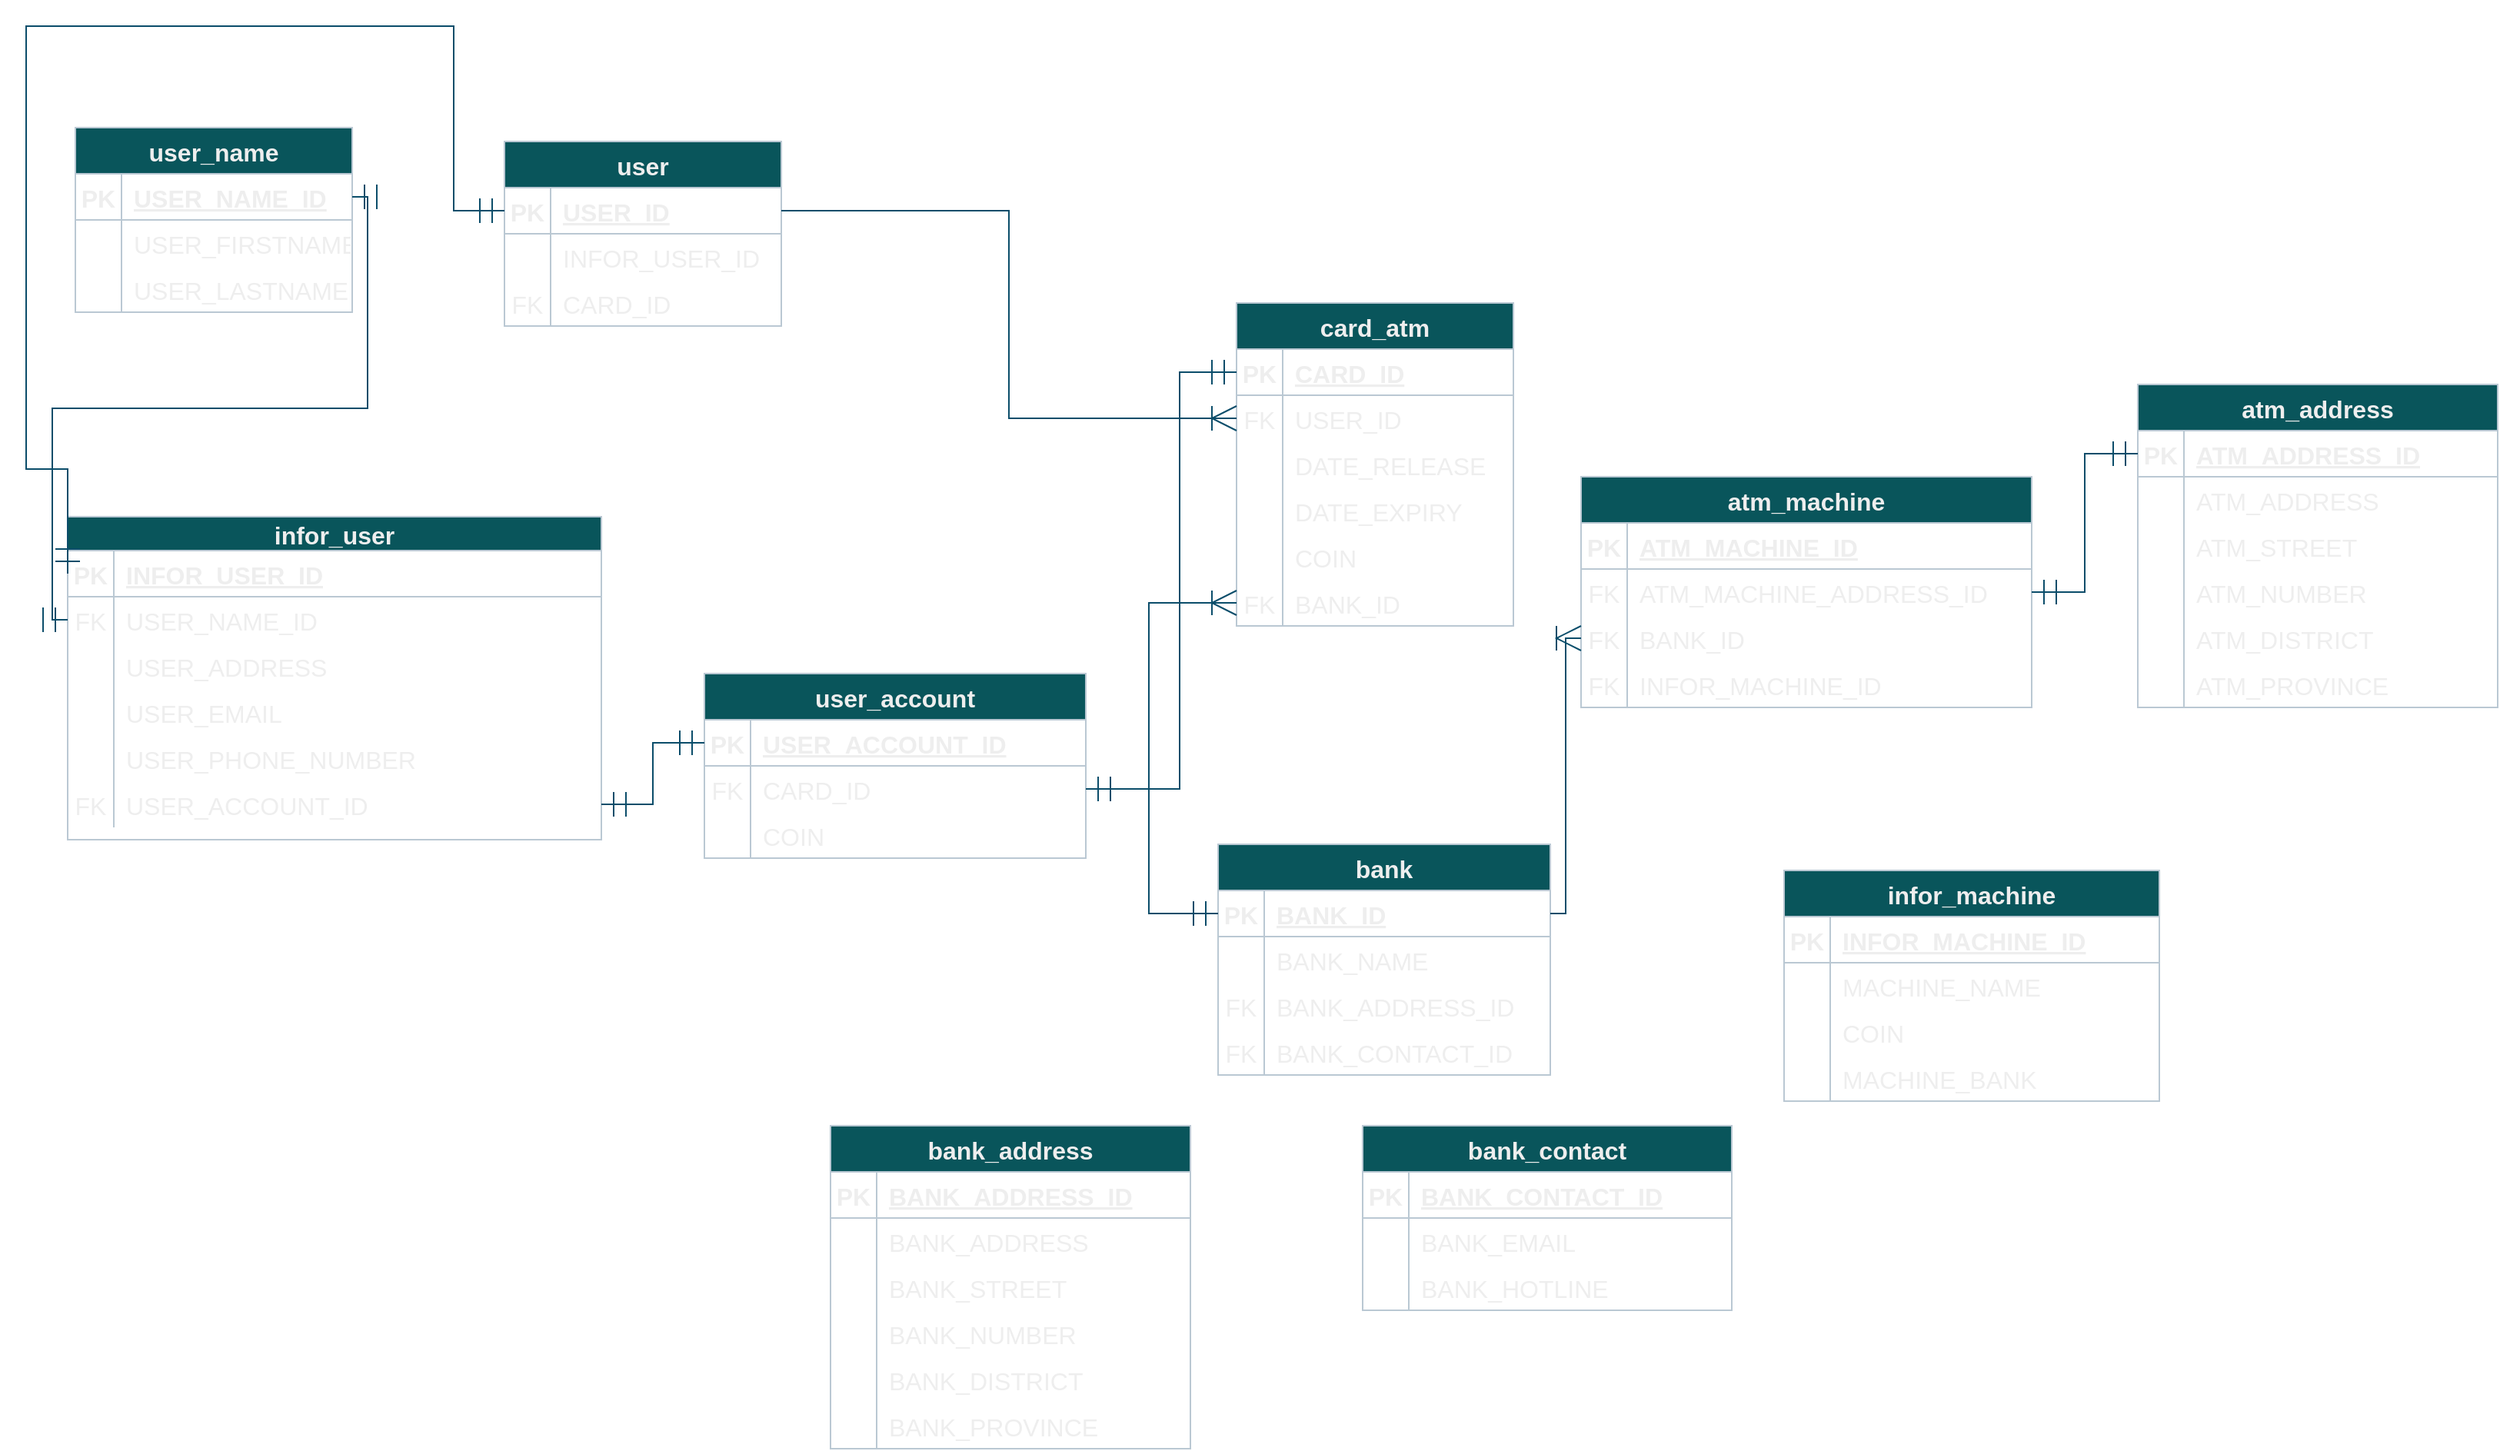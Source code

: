<mxfile version="20.7.4" type="github">
  <diagram id="6cpznStejUpgVC8dJE-n" name="Trang-1">
    <mxGraphModel dx="1436" dy="977" grid="0" gridSize="10" guides="1" tooltips="1" connect="1" arrows="1" fold="1" page="0" pageScale="1" pageWidth="827" pageHeight="1169" math="0" shadow="0">
      <root>
        <mxCell id="0" />
        <mxCell id="1" parent="0" />
        <mxCell id="HmvhqRgsKepvLTDn4VfP-1" value="card_atm" style="shape=table;startSize=30;container=1;collapsible=1;childLayout=tableLayout;fixedRows=1;rowLines=0;fontStyle=1;align=center;resizeLast=1;strokeColor=#BAC8D3;fontSize=16;fontColor=#EEEEEE;fillColor=#09555B;" vertex="1" parent="1">
          <mxGeometry x="453" y="-170" width="180" height="210" as="geometry" />
        </mxCell>
        <mxCell id="HmvhqRgsKepvLTDn4VfP-2" value="" style="shape=tableRow;horizontal=0;startSize=0;swimlaneHead=0;swimlaneBody=0;fillColor=none;collapsible=0;dropTarget=0;points=[[0,0.5],[1,0.5]];portConstraint=eastwest;top=0;left=0;right=0;bottom=1;strokeColor=#BAC8D3;fontSize=16;fontColor=#EEEEEE;" vertex="1" parent="HmvhqRgsKepvLTDn4VfP-1">
          <mxGeometry y="30" width="180" height="30" as="geometry" />
        </mxCell>
        <mxCell id="HmvhqRgsKepvLTDn4VfP-3" value="PK" style="shape=partialRectangle;connectable=0;fillColor=none;top=0;left=0;bottom=0;right=0;fontStyle=1;overflow=hidden;strokeColor=#BAC8D3;fontSize=16;fontColor=#EEEEEE;" vertex="1" parent="HmvhqRgsKepvLTDn4VfP-2">
          <mxGeometry width="30" height="30" as="geometry">
            <mxRectangle width="30" height="30" as="alternateBounds" />
          </mxGeometry>
        </mxCell>
        <mxCell id="HmvhqRgsKepvLTDn4VfP-4" value="CARD_ID" style="shape=partialRectangle;connectable=0;fillColor=none;top=0;left=0;bottom=0;right=0;align=left;spacingLeft=6;fontStyle=5;overflow=hidden;strokeColor=#BAC8D3;fontSize=16;fontColor=#EEEEEE;" vertex="1" parent="HmvhqRgsKepvLTDn4VfP-2">
          <mxGeometry x="30" width="150" height="30" as="geometry">
            <mxRectangle width="150" height="30" as="alternateBounds" />
          </mxGeometry>
        </mxCell>
        <mxCell id="HmvhqRgsKepvLTDn4VfP-5" value="" style="shape=tableRow;horizontal=0;startSize=0;swimlaneHead=0;swimlaneBody=0;fillColor=none;collapsible=0;dropTarget=0;points=[[0,0.5],[1,0.5]];portConstraint=eastwest;top=0;left=0;right=0;bottom=0;strokeColor=#BAC8D3;fontSize=16;fontColor=#EEEEEE;" vertex="1" parent="HmvhqRgsKepvLTDn4VfP-1">
          <mxGeometry y="60" width="180" height="30" as="geometry" />
        </mxCell>
        <mxCell id="HmvhqRgsKepvLTDn4VfP-6" value="FK" style="shape=partialRectangle;connectable=0;fillColor=none;top=0;left=0;bottom=0;right=0;editable=1;overflow=hidden;strokeColor=#BAC8D3;fontSize=16;fontColor=#EEEEEE;" vertex="1" parent="HmvhqRgsKepvLTDn4VfP-5">
          <mxGeometry width="30" height="30" as="geometry">
            <mxRectangle width="30" height="30" as="alternateBounds" />
          </mxGeometry>
        </mxCell>
        <mxCell id="HmvhqRgsKepvLTDn4VfP-7" value="USER_ID" style="shape=partialRectangle;connectable=0;fillColor=none;top=0;left=0;bottom=0;right=0;align=left;spacingLeft=6;overflow=hidden;strokeColor=#BAC8D3;fontSize=16;fontColor=#EEEEEE;" vertex="1" parent="HmvhqRgsKepvLTDn4VfP-5">
          <mxGeometry x="30" width="150" height="30" as="geometry">
            <mxRectangle width="150" height="30" as="alternateBounds" />
          </mxGeometry>
        </mxCell>
        <mxCell id="HmvhqRgsKepvLTDn4VfP-8" value="" style="shape=tableRow;horizontal=0;startSize=0;swimlaneHead=0;swimlaneBody=0;fillColor=none;collapsible=0;dropTarget=0;points=[[0,0.5],[1,0.5]];portConstraint=eastwest;top=0;left=0;right=0;bottom=0;strokeColor=#BAC8D3;fontSize=16;fontColor=#EEEEEE;" vertex="1" parent="HmvhqRgsKepvLTDn4VfP-1">
          <mxGeometry y="90" width="180" height="30" as="geometry" />
        </mxCell>
        <mxCell id="HmvhqRgsKepvLTDn4VfP-9" value="" style="shape=partialRectangle;connectable=0;fillColor=none;top=0;left=0;bottom=0;right=0;editable=1;overflow=hidden;strokeColor=#BAC8D3;fontSize=16;fontColor=#EEEEEE;" vertex="1" parent="HmvhqRgsKepvLTDn4VfP-8">
          <mxGeometry width="30" height="30" as="geometry">
            <mxRectangle width="30" height="30" as="alternateBounds" />
          </mxGeometry>
        </mxCell>
        <mxCell id="HmvhqRgsKepvLTDn4VfP-10" value="DATE_RELEASE" style="shape=partialRectangle;connectable=0;fillColor=none;top=0;left=0;bottom=0;right=0;align=left;spacingLeft=6;overflow=hidden;strokeColor=#BAC8D3;fontSize=16;fontColor=#EEEEEE;" vertex="1" parent="HmvhqRgsKepvLTDn4VfP-8">
          <mxGeometry x="30" width="150" height="30" as="geometry">
            <mxRectangle width="150" height="30" as="alternateBounds" />
          </mxGeometry>
        </mxCell>
        <mxCell id="HmvhqRgsKepvLTDn4VfP-11" value="" style="shape=tableRow;horizontal=0;startSize=0;swimlaneHead=0;swimlaneBody=0;fillColor=none;collapsible=0;dropTarget=0;points=[[0,0.5],[1,0.5]];portConstraint=eastwest;top=0;left=0;right=0;bottom=0;strokeColor=#BAC8D3;fontSize=16;fontColor=#EEEEEE;" vertex="1" parent="HmvhqRgsKepvLTDn4VfP-1">
          <mxGeometry y="120" width="180" height="30" as="geometry" />
        </mxCell>
        <mxCell id="HmvhqRgsKepvLTDn4VfP-12" value="" style="shape=partialRectangle;connectable=0;fillColor=none;top=0;left=0;bottom=0;right=0;editable=1;overflow=hidden;strokeColor=#BAC8D3;fontSize=16;fontColor=#EEEEEE;" vertex="1" parent="HmvhqRgsKepvLTDn4VfP-11">
          <mxGeometry width="30" height="30" as="geometry">
            <mxRectangle width="30" height="30" as="alternateBounds" />
          </mxGeometry>
        </mxCell>
        <mxCell id="HmvhqRgsKepvLTDn4VfP-13" value="DATE_EXPIRY" style="shape=partialRectangle;connectable=0;fillColor=none;top=0;left=0;bottom=0;right=0;align=left;spacingLeft=6;overflow=hidden;strokeColor=#BAC8D3;fontSize=16;fontColor=#EEEEEE;" vertex="1" parent="HmvhqRgsKepvLTDn4VfP-11">
          <mxGeometry x="30" width="150" height="30" as="geometry">
            <mxRectangle width="150" height="30" as="alternateBounds" />
          </mxGeometry>
        </mxCell>
        <mxCell id="HmvhqRgsKepvLTDn4VfP-79" value="" style="shape=tableRow;horizontal=0;startSize=0;swimlaneHead=0;swimlaneBody=0;fillColor=none;collapsible=0;dropTarget=0;points=[[0,0.5],[1,0.5]];portConstraint=eastwest;top=0;left=0;right=0;bottom=0;strokeColor=#BAC8D3;fontSize=16;fontColor=#EEEEEE;" vertex="1" parent="HmvhqRgsKepvLTDn4VfP-1">
          <mxGeometry y="150" width="180" height="30" as="geometry" />
        </mxCell>
        <mxCell id="HmvhqRgsKepvLTDn4VfP-80" value="" style="shape=partialRectangle;connectable=0;fillColor=none;top=0;left=0;bottom=0;right=0;editable=1;overflow=hidden;strokeColor=#BAC8D3;fontSize=16;fontColor=#EEEEEE;" vertex="1" parent="HmvhqRgsKepvLTDn4VfP-79">
          <mxGeometry width="30" height="30" as="geometry">
            <mxRectangle width="30" height="30" as="alternateBounds" />
          </mxGeometry>
        </mxCell>
        <mxCell id="HmvhqRgsKepvLTDn4VfP-81" value="COIN" style="shape=partialRectangle;connectable=0;fillColor=none;top=0;left=0;bottom=0;right=0;align=left;spacingLeft=6;overflow=hidden;strokeColor=#BAC8D3;fontSize=16;fontColor=#EEEEEE;" vertex="1" parent="HmvhqRgsKepvLTDn4VfP-79">
          <mxGeometry x="30" width="150" height="30" as="geometry">
            <mxRectangle width="150" height="30" as="alternateBounds" />
          </mxGeometry>
        </mxCell>
        <mxCell id="HmvhqRgsKepvLTDn4VfP-217" value="" style="shape=tableRow;horizontal=0;startSize=0;swimlaneHead=0;swimlaneBody=0;fillColor=none;collapsible=0;dropTarget=0;points=[[0,0.5],[1,0.5]];portConstraint=eastwest;top=0;left=0;right=0;bottom=0;strokeColor=#BAC8D3;fontSize=16;fontColor=#EEEEEE;" vertex="1" parent="HmvhqRgsKepvLTDn4VfP-1">
          <mxGeometry y="180" width="180" height="30" as="geometry" />
        </mxCell>
        <mxCell id="HmvhqRgsKepvLTDn4VfP-218" value="FK" style="shape=partialRectangle;connectable=0;fillColor=none;top=0;left=0;bottom=0;right=0;editable=1;overflow=hidden;strokeColor=#BAC8D3;fontSize=16;fontColor=#EEEEEE;" vertex="1" parent="HmvhqRgsKepvLTDn4VfP-217">
          <mxGeometry width="30" height="30" as="geometry">
            <mxRectangle width="30" height="30" as="alternateBounds" />
          </mxGeometry>
        </mxCell>
        <mxCell id="HmvhqRgsKepvLTDn4VfP-219" value="BANK_ID" style="shape=partialRectangle;connectable=0;fillColor=none;top=0;left=0;bottom=0;right=0;align=left;spacingLeft=6;overflow=hidden;strokeColor=#BAC8D3;fontSize=16;fontColor=#EEEEEE;" vertex="1" parent="HmvhqRgsKepvLTDn4VfP-217">
          <mxGeometry x="30" width="150" height="30" as="geometry">
            <mxRectangle width="150" height="30" as="alternateBounds" />
          </mxGeometry>
        </mxCell>
        <mxCell id="HmvhqRgsKepvLTDn4VfP-14" value="atm_machine" style="shape=table;startSize=30;container=1;collapsible=1;childLayout=tableLayout;fixedRows=1;rowLines=0;fontStyle=1;align=center;resizeLast=1;strokeColor=#BAC8D3;fontSize=16;fontColor=#EEEEEE;fillColor=#09555B;" vertex="1" parent="1">
          <mxGeometry x="677" y="-57" width="293" height="150" as="geometry">
            <mxRectangle x="605" y="-25" width="137" height="31" as="alternateBounds" />
          </mxGeometry>
        </mxCell>
        <mxCell id="HmvhqRgsKepvLTDn4VfP-15" value="" style="shape=tableRow;horizontal=0;startSize=0;swimlaneHead=0;swimlaneBody=0;fillColor=none;collapsible=0;dropTarget=0;points=[[0,0.5],[1,0.5]];portConstraint=eastwest;top=0;left=0;right=0;bottom=1;strokeColor=#BAC8D3;fontSize=16;fontColor=#EEEEEE;" vertex="1" parent="HmvhqRgsKepvLTDn4VfP-14">
          <mxGeometry y="30" width="293" height="30" as="geometry" />
        </mxCell>
        <mxCell id="HmvhqRgsKepvLTDn4VfP-16" value="PK" style="shape=partialRectangle;connectable=0;fillColor=none;top=0;left=0;bottom=0;right=0;fontStyle=1;overflow=hidden;strokeColor=#BAC8D3;fontSize=16;fontColor=#EEEEEE;" vertex="1" parent="HmvhqRgsKepvLTDn4VfP-15">
          <mxGeometry width="30" height="30" as="geometry">
            <mxRectangle width="30" height="30" as="alternateBounds" />
          </mxGeometry>
        </mxCell>
        <mxCell id="HmvhqRgsKepvLTDn4VfP-17" value="ATM_MACHINE_ID" style="shape=partialRectangle;connectable=0;fillColor=none;top=0;left=0;bottom=0;right=0;align=left;spacingLeft=6;fontStyle=5;overflow=hidden;strokeColor=#BAC8D3;fontSize=16;fontColor=#EEEEEE;" vertex="1" parent="HmvhqRgsKepvLTDn4VfP-15">
          <mxGeometry x="30" width="263" height="30" as="geometry">
            <mxRectangle width="263" height="30" as="alternateBounds" />
          </mxGeometry>
        </mxCell>
        <mxCell id="HmvhqRgsKepvLTDn4VfP-18" value="" style="shape=tableRow;horizontal=0;startSize=0;swimlaneHead=0;swimlaneBody=0;fillColor=none;collapsible=0;dropTarget=0;points=[[0,0.5],[1,0.5]];portConstraint=eastwest;top=0;left=0;right=0;bottom=0;strokeColor=#BAC8D3;fontSize=16;fontColor=#EEEEEE;" vertex="1" parent="HmvhqRgsKepvLTDn4VfP-14">
          <mxGeometry y="60" width="293" height="30" as="geometry" />
        </mxCell>
        <mxCell id="HmvhqRgsKepvLTDn4VfP-19" value="FK" style="shape=partialRectangle;connectable=0;fillColor=none;top=0;left=0;bottom=0;right=0;editable=1;overflow=hidden;strokeColor=#BAC8D3;fontSize=16;fontColor=#EEEEEE;" vertex="1" parent="HmvhqRgsKepvLTDn4VfP-18">
          <mxGeometry width="30" height="30" as="geometry">
            <mxRectangle width="30" height="30" as="alternateBounds" />
          </mxGeometry>
        </mxCell>
        <mxCell id="HmvhqRgsKepvLTDn4VfP-20" value="ATM_MACHINE_ADDRESS_ID" style="shape=partialRectangle;connectable=0;fillColor=none;top=0;left=0;bottom=0;right=0;align=left;spacingLeft=6;overflow=hidden;strokeColor=#BAC8D3;fontSize=16;fontColor=#EEEEEE;" vertex="1" parent="HmvhqRgsKepvLTDn4VfP-18">
          <mxGeometry x="30" width="263" height="30" as="geometry">
            <mxRectangle width="263" height="30" as="alternateBounds" />
          </mxGeometry>
        </mxCell>
        <mxCell id="HmvhqRgsKepvLTDn4VfP-21" value="" style="shape=tableRow;horizontal=0;startSize=0;swimlaneHead=0;swimlaneBody=0;fillColor=none;collapsible=0;dropTarget=0;points=[[0,0.5],[1,0.5]];portConstraint=eastwest;top=0;left=0;right=0;bottom=0;strokeColor=#BAC8D3;fontSize=16;fontColor=#EEEEEE;" vertex="1" parent="HmvhqRgsKepvLTDn4VfP-14">
          <mxGeometry y="90" width="293" height="30" as="geometry" />
        </mxCell>
        <mxCell id="HmvhqRgsKepvLTDn4VfP-22" value="FK" style="shape=partialRectangle;connectable=0;fillColor=none;top=0;left=0;bottom=0;right=0;editable=1;overflow=hidden;strokeColor=#BAC8D3;fontSize=16;fontColor=#EEEEEE;" vertex="1" parent="HmvhqRgsKepvLTDn4VfP-21">
          <mxGeometry width="30" height="30" as="geometry">
            <mxRectangle width="30" height="30" as="alternateBounds" />
          </mxGeometry>
        </mxCell>
        <mxCell id="HmvhqRgsKepvLTDn4VfP-23" value="BANK_ID" style="shape=partialRectangle;connectable=0;fillColor=none;top=0;left=0;bottom=0;right=0;align=left;spacingLeft=6;overflow=hidden;strokeColor=#BAC8D3;fontSize=16;fontColor=#EEEEEE;" vertex="1" parent="HmvhqRgsKepvLTDn4VfP-21">
          <mxGeometry x="30" width="263" height="30" as="geometry">
            <mxRectangle width="263" height="30" as="alternateBounds" />
          </mxGeometry>
        </mxCell>
        <mxCell id="HmvhqRgsKepvLTDn4VfP-40" value="" style="shape=tableRow;horizontal=0;startSize=0;swimlaneHead=0;swimlaneBody=0;fillColor=none;collapsible=0;dropTarget=0;points=[[0,0.5],[1,0.5]];portConstraint=eastwest;top=0;left=0;right=0;bottom=0;strokeColor=#BAC8D3;fontSize=16;fontColor=#EEEEEE;" vertex="1" parent="HmvhqRgsKepvLTDn4VfP-14">
          <mxGeometry y="120" width="293" height="30" as="geometry" />
        </mxCell>
        <mxCell id="HmvhqRgsKepvLTDn4VfP-41" value="FK" style="shape=partialRectangle;connectable=0;fillColor=none;top=0;left=0;bottom=0;right=0;editable=1;overflow=hidden;strokeColor=#BAC8D3;fontSize=16;fontColor=#EEEEEE;" vertex="1" parent="HmvhqRgsKepvLTDn4VfP-40">
          <mxGeometry width="30" height="30" as="geometry">
            <mxRectangle width="30" height="30" as="alternateBounds" />
          </mxGeometry>
        </mxCell>
        <mxCell id="HmvhqRgsKepvLTDn4VfP-42" value="INFOR_MACHINE_ID" style="shape=partialRectangle;connectable=0;fillColor=none;top=0;left=0;bottom=0;right=0;align=left;spacingLeft=6;overflow=hidden;strokeColor=#BAC8D3;fontSize=16;fontColor=#EEEEEE;" vertex="1" parent="HmvhqRgsKepvLTDn4VfP-40">
          <mxGeometry x="30" width="263" height="30" as="geometry">
            <mxRectangle width="263" height="30" as="alternateBounds" />
          </mxGeometry>
        </mxCell>
        <mxCell id="HmvhqRgsKepvLTDn4VfP-27" value="bank" style="shape=table;startSize=30;container=1;collapsible=1;childLayout=tableLayout;fixedRows=1;rowLines=0;fontStyle=1;align=center;resizeLast=1;strokeColor=#BAC8D3;fontSize=16;fontColor=#EEEEEE;fillColor=#09555B;" vertex="1" parent="1">
          <mxGeometry x="441" y="182" width="216" height="150" as="geometry" />
        </mxCell>
        <mxCell id="HmvhqRgsKepvLTDn4VfP-28" value="" style="shape=tableRow;horizontal=0;startSize=0;swimlaneHead=0;swimlaneBody=0;fillColor=none;collapsible=0;dropTarget=0;points=[[0,0.5],[1,0.5]];portConstraint=eastwest;top=0;left=0;right=0;bottom=1;strokeColor=#BAC8D3;fontSize=16;fontColor=#EEEEEE;" vertex="1" parent="HmvhqRgsKepvLTDn4VfP-27">
          <mxGeometry y="30" width="216" height="30" as="geometry" />
        </mxCell>
        <mxCell id="HmvhqRgsKepvLTDn4VfP-29" value="PK" style="shape=partialRectangle;connectable=0;fillColor=none;top=0;left=0;bottom=0;right=0;fontStyle=1;overflow=hidden;strokeColor=#BAC8D3;fontSize=16;fontColor=#EEEEEE;" vertex="1" parent="HmvhqRgsKepvLTDn4VfP-28">
          <mxGeometry width="30" height="30" as="geometry">
            <mxRectangle width="30" height="30" as="alternateBounds" />
          </mxGeometry>
        </mxCell>
        <mxCell id="HmvhqRgsKepvLTDn4VfP-30" value="BANK_ID" style="shape=partialRectangle;connectable=0;fillColor=none;top=0;left=0;bottom=0;right=0;align=left;spacingLeft=6;fontStyle=5;overflow=hidden;strokeColor=#BAC8D3;fontSize=16;fontColor=#EEEEEE;" vertex="1" parent="HmvhqRgsKepvLTDn4VfP-28">
          <mxGeometry x="30" width="186" height="30" as="geometry">
            <mxRectangle width="186" height="30" as="alternateBounds" />
          </mxGeometry>
        </mxCell>
        <mxCell id="HmvhqRgsKepvLTDn4VfP-31" value="" style="shape=tableRow;horizontal=0;startSize=0;swimlaneHead=0;swimlaneBody=0;fillColor=none;collapsible=0;dropTarget=0;points=[[0,0.5],[1,0.5]];portConstraint=eastwest;top=0;left=0;right=0;bottom=0;strokeColor=#BAC8D3;fontSize=16;fontColor=#EEEEEE;" vertex="1" parent="HmvhqRgsKepvLTDn4VfP-27">
          <mxGeometry y="60" width="216" height="30" as="geometry" />
        </mxCell>
        <mxCell id="HmvhqRgsKepvLTDn4VfP-32" value="" style="shape=partialRectangle;connectable=0;fillColor=none;top=0;left=0;bottom=0;right=0;editable=1;overflow=hidden;strokeColor=#BAC8D3;fontSize=16;fontColor=#EEEEEE;" vertex="1" parent="HmvhqRgsKepvLTDn4VfP-31">
          <mxGeometry width="30" height="30" as="geometry">
            <mxRectangle width="30" height="30" as="alternateBounds" />
          </mxGeometry>
        </mxCell>
        <mxCell id="HmvhqRgsKepvLTDn4VfP-33" value="BANK_NAME" style="shape=partialRectangle;connectable=0;fillColor=none;top=0;left=0;bottom=0;right=0;align=left;spacingLeft=6;overflow=hidden;strokeColor=#BAC8D3;fontSize=16;fontColor=#EEEEEE;" vertex="1" parent="HmvhqRgsKepvLTDn4VfP-31">
          <mxGeometry x="30" width="186" height="30" as="geometry">
            <mxRectangle width="186" height="30" as="alternateBounds" />
          </mxGeometry>
        </mxCell>
        <mxCell id="HmvhqRgsKepvLTDn4VfP-34" value="" style="shape=tableRow;horizontal=0;startSize=0;swimlaneHead=0;swimlaneBody=0;fillColor=none;collapsible=0;dropTarget=0;points=[[0,0.5],[1,0.5]];portConstraint=eastwest;top=0;left=0;right=0;bottom=0;strokeColor=#BAC8D3;fontSize=16;fontColor=#EEEEEE;" vertex="1" parent="HmvhqRgsKepvLTDn4VfP-27">
          <mxGeometry y="90" width="216" height="30" as="geometry" />
        </mxCell>
        <mxCell id="HmvhqRgsKepvLTDn4VfP-35" value="FK" style="shape=partialRectangle;connectable=0;fillColor=none;top=0;left=0;bottom=0;right=0;editable=1;overflow=hidden;strokeColor=#BAC8D3;fontSize=16;fontColor=#EEEEEE;" vertex="1" parent="HmvhqRgsKepvLTDn4VfP-34">
          <mxGeometry width="30" height="30" as="geometry">
            <mxRectangle width="30" height="30" as="alternateBounds" />
          </mxGeometry>
        </mxCell>
        <mxCell id="HmvhqRgsKepvLTDn4VfP-36" value="BANK_ADDRESS_ID" style="shape=partialRectangle;connectable=0;fillColor=none;top=0;left=0;bottom=0;right=0;align=left;spacingLeft=6;overflow=hidden;strokeColor=#BAC8D3;fontSize=16;fontColor=#EEEEEE;" vertex="1" parent="HmvhqRgsKepvLTDn4VfP-34">
          <mxGeometry x="30" width="186" height="30" as="geometry">
            <mxRectangle width="186" height="30" as="alternateBounds" />
          </mxGeometry>
        </mxCell>
        <mxCell id="HmvhqRgsKepvLTDn4VfP-37" value="" style="shape=tableRow;horizontal=0;startSize=0;swimlaneHead=0;swimlaneBody=0;fillColor=none;collapsible=0;dropTarget=0;points=[[0,0.5],[1,0.5]];portConstraint=eastwest;top=0;left=0;right=0;bottom=0;strokeColor=#BAC8D3;fontSize=16;fontColor=#EEEEEE;" vertex="1" parent="HmvhqRgsKepvLTDn4VfP-27">
          <mxGeometry y="120" width="216" height="30" as="geometry" />
        </mxCell>
        <mxCell id="HmvhqRgsKepvLTDn4VfP-38" value="FK" style="shape=partialRectangle;connectable=0;fillColor=none;top=0;left=0;bottom=0;right=0;editable=1;overflow=hidden;strokeColor=#BAC8D3;fontSize=16;fontColor=#EEEEEE;" vertex="1" parent="HmvhqRgsKepvLTDn4VfP-37">
          <mxGeometry width="30" height="30" as="geometry">
            <mxRectangle width="30" height="30" as="alternateBounds" />
          </mxGeometry>
        </mxCell>
        <mxCell id="HmvhqRgsKepvLTDn4VfP-39" value="BANK_CONTACT_ID" style="shape=partialRectangle;connectable=0;fillColor=none;top=0;left=0;bottom=0;right=0;align=left;spacingLeft=6;overflow=hidden;strokeColor=#BAC8D3;fontSize=16;fontColor=#EEEEEE;" vertex="1" parent="HmvhqRgsKepvLTDn4VfP-37">
          <mxGeometry x="30" width="186" height="30" as="geometry">
            <mxRectangle width="186" height="30" as="alternateBounds" />
          </mxGeometry>
        </mxCell>
        <mxCell id="HmvhqRgsKepvLTDn4VfP-43" value="user" style="shape=table;startSize=30;container=1;collapsible=1;childLayout=tableLayout;fixedRows=1;rowLines=0;fontStyle=1;align=center;resizeLast=1;strokeColor=#BAC8D3;fontSize=16;fontColor=#EEEEEE;fillColor=#09555B;" vertex="1" parent="1">
          <mxGeometry x="-23" y="-275" width="180" height="120" as="geometry" />
        </mxCell>
        <mxCell id="HmvhqRgsKepvLTDn4VfP-44" value="" style="shape=tableRow;horizontal=0;startSize=0;swimlaneHead=0;swimlaneBody=0;fillColor=none;collapsible=0;dropTarget=0;points=[[0,0.5],[1,0.5]];portConstraint=eastwest;top=0;left=0;right=0;bottom=1;strokeColor=#BAC8D3;fontSize=16;fontColor=#EEEEEE;" vertex="1" parent="HmvhqRgsKepvLTDn4VfP-43">
          <mxGeometry y="30" width="180" height="30" as="geometry" />
        </mxCell>
        <mxCell id="HmvhqRgsKepvLTDn4VfP-45" value="PK" style="shape=partialRectangle;connectable=0;fillColor=none;top=0;left=0;bottom=0;right=0;fontStyle=1;overflow=hidden;strokeColor=#BAC8D3;fontSize=16;fontColor=#EEEEEE;" vertex="1" parent="HmvhqRgsKepvLTDn4VfP-44">
          <mxGeometry width="30" height="30" as="geometry">
            <mxRectangle width="30" height="30" as="alternateBounds" />
          </mxGeometry>
        </mxCell>
        <mxCell id="HmvhqRgsKepvLTDn4VfP-46" value="USER_ID" style="shape=partialRectangle;connectable=0;fillColor=none;top=0;left=0;bottom=0;right=0;align=left;spacingLeft=6;fontStyle=5;overflow=hidden;strokeColor=#BAC8D3;fontSize=16;fontColor=#EEEEEE;" vertex="1" parent="HmvhqRgsKepvLTDn4VfP-44">
          <mxGeometry x="30" width="150" height="30" as="geometry">
            <mxRectangle width="150" height="30" as="alternateBounds" />
          </mxGeometry>
        </mxCell>
        <mxCell id="HmvhqRgsKepvLTDn4VfP-47" value="" style="shape=tableRow;horizontal=0;startSize=0;swimlaneHead=0;swimlaneBody=0;fillColor=none;collapsible=0;dropTarget=0;points=[[0,0.5],[1,0.5]];portConstraint=eastwest;top=0;left=0;right=0;bottom=0;strokeColor=#BAC8D3;fontSize=16;fontColor=#EEEEEE;" vertex="1" parent="HmvhqRgsKepvLTDn4VfP-43">
          <mxGeometry y="60" width="180" height="30" as="geometry" />
        </mxCell>
        <mxCell id="HmvhqRgsKepvLTDn4VfP-48" value="" style="shape=partialRectangle;connectable=0;fillColor=none;top=0;left=0;bottom=0;right=0;editable=1;overflow=hidden;strokeColor=#BAC8D3;fontSize=16;fontColor=#EEEEEE;" vertex="1" parent="HmvhqRgsKepvLTDn4VfP-47">
          <mxGeometry width="30" height="30" as="geometry">
            <mxRectangle width="30" height="30" as="alternateBounds" />
          </mxGeometry>
        </mxCell>
        <mxCell id="HmvhqRgsKepvLTDn4VfP-49" value="INFOR_USER_ID" style="shape=partialRectangle;connectable=0;fillColor=none;top=0;left=0;bottom=0;right=0;align=left;spacingLeft=6;overflow=hidden;strokeColor=#BAC8D3;fontSize=16;fontColor=#EEEEEE;" vertex="1" parent="HmvhqRgsKepvLTDn4VfP-47">
          <mxGeometry x="30" width="150" height="30" as="geometry">
            <mxRectangle width="150" height="30" as="alternateBounds" />
          </mxGeometry>
        </mxCell>
        <mxCell id="HmvhqRgsKepvLTDn4VfP-50" value="" style="shape=tableRow;horizontal=0;startSize=0;swimlaneHead=0;swimlaneBody=0;fillColor=none;collapsible=0;dropTarget=0;points=[[0,0.5],[1,0.5]];portConstraint=eastwest;top=0;left=0;right=0;bottom=0;strokeColor=#BAC8D3;fontSize=16;fontColor=#EEEEEE;" vertex="1" parent="HmvhqRgsKepvLTDn4VfP-43">
          <mxGeometry y="90" width="180" height="30" as="geometry" />
        </mxCell>
        <mxCell id="HmvhqRgsKepvLTDn4VfP-51" value="FK" style="shape=partialRectangle;connectable=0;fillColor=none;top=0;left=0;bottom=0;right=0;editable=1;overflow=hidden;strokeColor=#BAC8D3;fontSize=16;fontColor=#EEEEEE;" vertex="1" parent="HmvhqRgsKepvLTDn4VfP-50">
          <mxGeometry width="30" height="30" as="geometry">
            <mxRectangle width="30" height="30" as="alternateBounds" />
          </mxGeometry>
        </mxCell>
        <mxCell id="HmvhqRgsKepvLTDn4VfP-52" value="CARD_ID" style="shape=partialRectangle;connectable=0;fillColor=none;top=0;left=0;bottom=0;right=0;align=left;spacingLeft=6;overflow=hidden;strokeColor=#BAC8D3;fontSize=16;fontColor=#EEEEEE;" vertex="1" parent="HmvhqRgsKepvLTDn4VfP-50">
          <mxGeometry x="30" width="150" height="30" as="geometry">
            <mxRectangle width="150" height="30" as="alternateBounds" />
          </mxGeometry>
        </mxCell>
        <mxCell id="HmvhqRgsKepvLTDn4VfP-60" value="infor_user" style="shape=table;startSize=22;container=1;collapsible=1;childLayout=tableLayout;fixedRows=1;rowLines=0;fontStyle=1;align=center;resizeLast=1;strokeColor=#BAC8D3;fontSize=16;fontColor=#EEEEEE;fillColor=#09555B;" vertex="1" parent="1">
          <mxGeometry x="-307" y="-31" width="347" height="210" as="geometry" />
        </mxCell>
        <mxCell id="HmvhqRgsKepvLTDn4VfP-61" value="" style="shape=tableRow;horizontal=0;startSize=0;swimlaneHead=0;swimlaneBody=0;fillColor=none;collapsible=0;dropTarget=0;points=[[0,0.5],[1,0.5]];portConstraint=eastwest;top=0;left=0;right=0;bottom=1;strokeColor=#BAC8D3;fontSize=16;fontColor=#EEEEEE;" vertex="1" parent="HmvhqRgsKepvLTDn4VfP-60">
          <mxGeometry y="22" width="347" height="30" as="geometry" />
        </mxCell>
        <mxCell id="HmvhqRgsKepvLTDn4VfP-62" value="PK" style="shape=partialRectangle;connectable=0;fillColor=none;top=0;left=0;bottom=0;right=0;fontStyle=1;overflow=hidden;strokeColor=#BAC8D3;fontSize=16;fontColor=#EEEEEE;" vertex="1" parent="HmvhqRgsKepvLTDn4VfP-61">
          <mxGeometry width="30" height="30" as="geometry">
            <mxRectangle width="30" height="30" as="alternateBounds" />
          </mxGeometry>
        </mxCell>
        <mxCell id="HmvhqRgsKepvLTDn4VfP-63" value="INFOR_USER_ID" style="shape=partialRectangle;connectable=0;fillColor=none;top=0;left=0;bottom=0;right=0;align=left;spacingLeft=6;fontStyle=5;overflow=hidden;strokeColor=#BAC8D3;fontSize=16;fontColor=#EEEEEE;" vertex="1" parent="HmvhqRgsKepvLTDn4VfP-61">
          <mxGeometry x="30" width="317" height="30" as="geometry">
            <mxRectangle width="317" height="30" as="alternateBounds" />
          </mxGeometry>
        </mxCell>
        <mxCell id="HmvhqRgsKepvLTDn4VfP-64" value="" style="shape=tableRow;horizontal=0;startSize=0;swimlaneHead=0;swimlaneBody=0;fillColor=none;collapsible=0;dropTarget=0;points=[[0,0.5],[1,0.5]];portConstraint=eastwest;top=0;left=0;right=0;bottom=0;strokeColor=#BAC8D3;fontSize=16;fontColor=#EEEEEE;" vertex="1" parent="HmvhqRgsKepvLTDn4VfP-60">
          <mxGeometry y="52" width="347" height="30" as="geometry" />
        </mxCell>
        <mxCell id="HmvhqRgsKepvLTDn4VfP-65" value="FK" style="shape=partialRectangle;connectable=0;fillColor=none;top=0;left=0;bottom=0;right=0;editable=1;overflow=hidden;strokeColor=#BAC8D3;fontSize=16;fontColor=#EEEEEE;" vertex="1" parent="HmvhqRgsKepvLTDn4VfP-64">
          <mxGeometry width="30" height="30" as="geometry">
            <mxRectangle width="30" height="30" as="alternateBounds" />
          </mxGeometry>
        </mxCell>
        <mxCell id="HmvhqRgsKepvLTDn4VfP-66" value="USER_NAME_ID" style="shape=partialRectangle;connectable=0;fillColor=none;top=0;left=0;bottom=0;right=0;align=left;spacingLeft=6;overflow=hidden;strokeColor=#BAC8D3;fontSize=16;fontColor=#EEEEEE;" vertex="1" parent="HmvhqRgsKepvLTDn4VfP-64">
          <mxGeometry x="30" width="317" height="30" as="geometry">
            <mxRectangle width="317" height="30" as="alternateBounds" />
          </mxGeometry>
        </mxCell>
        <mxCell id="HmvhqRgsKepvLTDn4VfP-67" value="" style="shape=tableRow;horizontal=0;startSize=0;swimlaneHead=0;swimlaneBody=0;fillColor=none;collapsible=0;dropTarget=0;points=[[0,0.5],[1,0.5]];portConstraint=eastwest;top=0;left=0;right=0;bottom=0;strokeColor=#BAC8D3;fontSize=16;fontColor=#EEEEEE;" vertex="1" parent="HmvhqRgsKepvLTDn4VfP-60">
          <mxGeometry y="82" width="347" height="30" as="geometry" />
        </mxCell>
        <mxCell id="HmvhqRgsKepvLTDn4VfP-68" value="" style="shape=partialRectangle;connectable=0;fillColor=none;top=0;left=0;bottom=0;right=0;editable=1;overflow=hidden;strokeColor=#BAC8D3;fontSize=16;fontColor=#EEEEEE;" vertex="1" parent="HmvhqRgsKepvLTDn4VfP-67">
          <mxGeometry width="30" height="30" as="geometry">
            <mxRectangle width="30" height="30" as="alternateBounds" />
          </mxGeometry>
        </mxCell>
        <mxCell id="HmvhqRgsKepvLTDn4VfP-69" value="USER_ADDRESS" style="shape=partialRectangle;connectable=0;fillColor=none;top=0;left=0;bottom=0;right=0;align=left;spacingLeft=6;overflow=hidden;strokeColor=#BAC8D3;fontSize=16;fontColor=#EEEEEE;" vertex="1" parent="HmvhqRgsKepvLTDn4VfP-67">
          <mxGeometry x="30" width="317" height="30" as="geometry">
            <mxRectangle width="317" height="30" as="alternateBounds" />
          </mxGeometry>
        </mxCell>
        <mxCell id="HmvhqRgsKepvLTDn4VfP-70" value="" style="shape=tableRow;horizontal=0;startSize=0;swimlaneHead=0;swimlaneBody=0;fillColor=none;collapsible=0;dropTarget=0;points=[[0,0.5],[1,0.5]];portConstraint=eastwest;top=0;left=0;right=0;bottom=0;strokeColor=#BAC8D3;fontSize=16;fontColor=#EEEEEE;" vertex="1" parent="HmvhqRgsKepvLTDn4VfP-60">
          <mxGeometry y="112" width="347" height="30" as="geometry" />
        </mxCell>
        <mxCell id="HmvhqRgsKepvLTDn4VfP-71" value="" style="shape=partialRectangle;connectable=0;fillColor=none;top=0;left=0;bottom=0;right=0;editable=1;overflow=hidden;strokeColor=#BAC8D3;fontSize=16;fontColor=#EEEEEE;" vertex="1" parent="HmvhqRgsKepvLTDn4VfP-70">
          <mxGeometry width="30" height="30" as="geometry">
            <mxRectangle width="30" height="30" as="alternateBounds" />
          </mxGeometry>
        </mxCell>
        <mxCell id="HmvhqRgsKepvLTDn4VfP-72" value="USER_EMAIL" style="shape=partialRectangle;connectable=0;fillColor=none;top=0;left=0;bottom=0;right=0;align=left;spacingLeft=6;overflow=hidden;strokeColor=#BAC8D3;fontSize=16;fontColor=#EEEEEE;" vertex="1" parent="HmvhqRgsKepvLTDn4VfP-70">
          <mxGeometry x="30" width="317" height="30" as="geometry">
            <mxRectangle width="317" height="30" as="alternateBounds" />
          </mxGeometry>
        </mxCell>
        <mxCell id="HmvhqRgsKepvLTDn4VfP-73" value="" style="shape=tableRow;horizontal=0;startSize=0;swimlaneHead=0;swimlaneBody=0;fillColor=none;collapsible=0;dropTarget=0;points=[[0,0.5],[1,0.5]];portConstraint=eastwest;top=0;left=0;right=0;bottom=0;strokeColor=#BAC8D3;fontSize=16;fontColor=#EEEEEE;" vertex="1" parent="HmvhqRgsKepvLTDn4VfP-60">
          <mxGeometry y="142" width="347" height="30" as="geometry" />
        </mxCell>
        <mxCell id="HmvhqRgsKepvLTDn4VfP-74" value="" style="shape=partialRectangle;connectable=0;fillColor=none;top=0;left=0;bottom=0;right=0;editable=1;overflow=hidden;strokeColor=#BAC8D3;fontSize=16;fontColor=#EEEEEE;" vertex="1" parent="HmvhqRgsKepvLTDn4VfP-73">
          <mxGeometry width="30" height="30" as="geometry">
            <mxRectangle width="30" height="30" as="alternateBounds" />
          </mxGeometry>
        </mxCell>
        <mxCell id="HmvhqRgsKepvLTDn4VfP-75" value="USER_PHONE_NUMBER" style="shape=partialRectangle;connectable=0;fillColor=none;top=0;left=0;bottom=0;right=0;align=left;spacingLeft=6;overflow=hidden;strokeColor=#BAC8D3;fontSize=16;fontColor=#EEEEEE;" vertex="1" parent="HmvhqRgsKepvLTDn4VfP-73">
          <mxGeometry x="30" width="317" height="30" as="geometry">
            <mxRectangle width="317" height="30" as="alternateBounds" />
          </mxGeometry>
        </mxCell>
        <mxCell id="HmvhqRgsKepvLTDn4VfP-76" value="" style="shape=tableRow;horizontal=0;startSize=0;swimlaneHead=0;swimlaneBody=0;fillColor=none;collapsible=0;dropTarget=0;points=[[0,0.5],[1,0.5]];portConstraint=eastwest;top=0;left=0;right=0;bottom=0;strokeColor=#BAC8D3;fontSize=16;fontColor=#EEEEEE;" vertex="1" parent="HmvhqRgsKepvLTDn4VfP-60">
          <mxGeometry y="172" width="347" height="30" as="geometry" />
        </mxCell>
        <mxCell id="HmvhqRgsKepvLTDn4VfP-77" value="FK" style="shape=partialRectangle;connectable=0;fillColor=none;top=0;left=0;bottom=0;right=0;editable=1;overflow=hidden;strokeColor=#BAC8D3;fontSize=16;fontColor=#EEEEEE;" vertex="1" parent="HmvhqRgsKepvLTDn4VfP-76">
          <mxGeometry width="30" height="30" as="geometry">
            <mxRectangle width="30" height="30" as="alternateBounds" />
          </mxGeometry>
        </mxCell>
        <mxCell id="HmvhqRgsKepvLTDn4VfP-78" value="USER_ACCOUNT_ID" style="shape=partialRectangle;connectable=0;fillColor=none;top=0;left=0;bottom=0;right=0;align=left;spacingLeft=6;overflow=hidden;strokeColor=#BAC8D3;fontSize=16;fontColor=#EEEEEE;" vertex="1" parent="HmvhqRgsKepvLTDn4VfP-76">
          <mxGeometry x="30" width="317" height="30" as="geometry">
            <mxRectangle width="317" height="30" as="alternateBounds" />
          </mxGeometry>
        </mxCell>
        <mxCell id="HmvhqRgsKepvLTDn4VfP-82" value="user_name" style="shape=table;startSize=30;container=1;collapsible=1;childLayout=tableLayout;fixedRows=1;rowLines=0;fontStyle=1;align=center;resizeLast=1;strokeColor=#BAC8D3;fontSize=16;fontColor=#EEEEEE;fillColor=#09555B;" vertex="1" parent="1">
          <mxGeometry x="-302" y="-284" width="180" height="120" as="geometry" />
        </mxCell>
        <mxCell id="HmvhqRgsKepvLTDn4VfP-83" value="" style="shape=tableRow;horizontal=0;startSize=0;swimlaneHead=0;swimlaneBody=0;fillColor=none;collapsible=0;dropTarget=0;points=[[0,0.5],[1,0.5]];portConstraint=eastwest;top=0;left=0;right=0;bottom=1;strokeColor=#BAC8D3;fontSize=16;fontColor=#EEEEEE;" vertex="1" parent="HmvhqRgsKepvLTDn4VfP-82">
          <mxGeometry y="30" width="180" height="30" as="geometry" />
        </mxCell>
        <mxCell id="HmvhqRgsKepvLTDn4VfP-84" value="PK" style="shape=partialRectangle;connectable=0;fillColor=none;top=0;left=0;bottom=0;right=0;fontStyle=1;overflow=hidden;strokeColor=#BAC8D3;fontSize=16;fontColor=#EEEEEE;" vertex="1" parent="HmvhqRgsKepvLTDn4VfP-83">
          <mxGeometry width="30" height="30" as="geometry">
            <mxRectangle width="30" height="30" as="alternateBounds" />
          </mxGeometry>
        </mxCell>
        <mxCell id="HmvhqRgsKepvLTDn4VfP-85" value="USER_NAME_ID" style="shape=partialRectangle;connectable=0;fillColor=none;top=0;left=0;bottom=0;right=0;align=left;spacingLeft=6;fontStyle=5;overflow=hidden;strokeColor=#BAC8D3;fontSize=16;fontColor=#EEEEEE;" vertex="1" parent="HmvhqRgsKepvLTDn4VfP-83">
          <mxGeometry x="30" width="150" height="30" as="geometry">
            <mxRectangle width="150" height="30" as="alternateBounds" />
          </mxGeometry>
        </mxCell>
        <mxCell id="HmvhqRgsKepvLTDn4VfP-89" value="" style="shape=tableRow;horizontal=0;startSize=0;swimlaneHead=0;swimlaneBody=0;fillColor=none;collapsible=0;dropTarget=0;points=[[0,0.5],[1,0.5]];portConstraint=eastwest;top=0;left=0;right=0;bottom=0;strokeColor=#BAC8D3;fontSize=16;fontColor=#EEEEEE;" vertex="1" parent="HmvhqRgsKepvLTDn4VfP-82">
          <mxGeometry y="60" width="180" height="30" as="geometry" />
        </mxCell>
        <mxCell id="HmvhqRgsKepvLTDn4VfP-90" value="" style="shape=partialRectangle;connectable=0;fillColor=none;top=0;left=0;bottom=0;right=0;editable=1;overflow=hidden;strokeColor=#BAC8D3;fontSize=16;fontColor=#EEEEEE;" vertex="1" parent="HmvhqRgsKepvLTDn4VfP-89">
          <mxGeometry width="30" height="30" as="geometry">
            <mxRectangle width="30" height="30" as="alternateBounds" />
          </mxGeometry>
        </mxCell>
        <mxCell id="HmvhqRgsKepvLTDn4VfP-91" value="USER_FIRSTNAME" style="shape=partialRectangle;connectable=0;fillColor=none;top=0;left=0;bottom=0;right=0;align=left;spacingLeft=6;overflow=hidden;strokeColor=#BAC8D3;fontSize=16;fontColor=#EEEEEE;" vertex="1" parent="HmvhqRgsKepvLTDn4VfP-89">
          <mxGeometry x="30" width="150" height="30" as="geometry">
            <mxRectangle width="150" height="30" as="alternateBounds" />
          </mxGeometry>
        </mxCell>
        <mxCell id="HmvhqRgsKepvLTDn4VfP-92" value="" style="shape=tableRow;horizontal=0;startSize=0;swimlaneHead=0;swimlaneBody=0;fillColor=none;collapsible=0;dropTarget=0;points=[[0,0.5],[1,0.5]];portConstraint=eastwest;top=0;left=0;right=0;bottom=0;strokeColor=#BAC8D3;fontSize=16;fontColor=#EEEEEE;" vertex="1" parent="HmvhqRgsKepvLTDn4VfP-82">
          <mxGeometry y="90" width="180" height="30" as="geometry" />
        </mxCell>
        <mxCell id="HmvhqRgsKepvLTDn4VfP-93" value="" style="shape=partialRectangle;connectable=0;fillColor=none;top=0;left=0;bottom=0;right=0;editable=1;overflow=hidden;strokeColor=#BAC8D3;fontSize=16;fontColor=#EEEEEE;" vertex="1" parent="HmvhqRgsKepvLTDn4VfP-92">
          <mxGeometry width="30" height="30" as="geometry">
            <mxRectangle width="30" height="30" as="alternateBounds" />
          </mxGeometry>
        </mxCell>
        <mxCell id="HmvhqRgsKepvLTDn4VfP-94" value="USER_LASTNAME" style="shape=partialRectangle;connectable=0;fillColor=none;top=0;left=0;bottom=0;right=0;align=left;spacingLeft=6;overflow=hidden;strokeColor=#BAC8D3;fontSize=16;fontColor=#EEEEEE;" vertex="1" parent="HmvhqRgsKepvLTDn4VfP-92">
          <mxGeometry x="30" width="150" height="30" as="geometry">
            <mxRectangle width="150" height="30" as="alternateBounds" />
          </mxGeometry>
        </mxCell>
        <mxCell id="HmvhqRgsKepvLTDn4VfP-109" value="infor_machine" style="shape=table;startSize=30;container=1;collapsible=1;childLayout=tableLayout;fixedRows=1;rowLines=0;fontStyle=1;align=center;resizeLast=1;strokeColor=#BAC8D3;fontSize=16;fontColor=#EEEEEE;fillColor=#09555B;" vertex="1" parent="1">
          <mxGeometry x="809" y="199" width="244" height="150" as="geometry" />
        </mxCell>
        <mxCell id="HmvhqRgsKepvLTDn4VfP-110" value="" style="shape=tableRow;horizontal=0;startSize=0;swimlaneHead=0;swimlaneBody=0;fillColor=none;collapsible=0;dropTarget=0;points=[[0,0.5],[1,0.5]];portConstraint=eastwest;top=0;left=0;right=0;bottom=1;strokeColor=#BAC8D3;fontSize=16;fontColor=#EEEEEE;" vertex="1" parent="HmvhqRgsKepvLTDn4VfP-109">
          <mxGeometry y="30" width="244" height="30" as="geometry" />
        </mxCell>
        <mxCell id="HmvhqRgsKepvLTDn4VfP-111" value="PK" style="shape=partialRectangle;connectable=0;fillColor=none;top=0;left=0;bottom=0;right=0;fontStyle=1;overflow=hidden;strokeColor=#BAC8D3;fontSize=16;fontColor=#EEEEEE;" vertex="1" parent="HmvhqRgsKepvLTDn4VfP-110">
          <mxGeometry width="30" height="30" as="geometry">
            <mxRectangle width="30" height="30" as="alternateBounds" />
          </mxGeometry>
        </mxCell>
        <mxCell id="HmvhqRgsKepvLTDn4VfP-112" value="INFOR_MACHINE_ID" style="shape=partialRectangle;connectable=0;fillColor=none;top=0;left=0;bottom=0;right=0;align=left;spacingLeft=6;fontStyle=5;overflow=hidden;strokeColor=#BAC8D3;fontSize=16;fontColor=#EEEEEE;" vertex="1" parent="HmvhqRgsKepvLTDn4VfP-110">
          <mxGeometry x="30" width="214" height="30" as="geometry">
            <mxRectangle width="214" height="30" as="alternateBounds" />
          </mxGeometry>
        </mxCell>
        <mxCell id="HmvhqRgsKepvLTDn4VfP-113" value="" style="shape=tableRow;horizontal=0;startSize=0;swimlaneHead=0;swimlaneBody=0;fillColor=none;collapsible=0;dropTarget=0;points=[[0,0.5],[1,0.5]];portConstraint=eastwest;top=0;left=0;right=0;bottom=0;strokeColor=#BAC8D3;fontSize=16;fontColor=#EEEEEE;" vertex="1" parent="HmvhqRgsKepvLTDn4VfP-109">
          <mxGeometry y="60" width="244" height="30" as="geometry" />
        </mxCell>
        <mxCell id="HmvhqRgsKepvLTDn4VfP-114" value="" style="shape=partialRectangle;connectable=0;fillColor=none;top=0;left=0;bottom=0;right=0;editable=1;overflow=hidden;strokeColor=#BAC8D3;fontSize=16;fontColor=#EEEEEE;" vertex="1" parent="HmvhqRgsKepvLTDn4VfP-113">
          <mxGeometry width="30" height="30" as="geometry">
            <mxRectangle width="30" height="30" as="alternateBounds" />
          </mxGeometry>
        </mxCell>
        <mxCell id="HmvhqRgsKepvLTDn4VfP-115" value="MACHINE_NAME" style="shape=partialRectangle;connectable=0;fillColor=none;top=0;left=0;bottom=0;right=0;align=left;spacingLeft=6;overflow=hidden;strokeColor=#BAC8D3;fontSize=16;fontColor=#EEEEEE;" vertex="1" parent="HmvhqRgsKepvLTDn4VfP-113">
          <mxGeometry x="30" width="214" height="30" as="geometry">
            <mxRectangle width="214" height="30" as="alternateBounds" />
          </mxGeometry>
        </mxCell>
        <mxCell id="HmvhqRgsKepvLTDn4VfP-116" value="" style="shape=tableRow;horizontal=0;startSize=0;swimlaneHead=0;swimlaneBody=0;fillColor=none;collapsible=0;dropTarget=0;points=[[0,0.5],[1,0.5]];portConstraint=eastwest;top=0;left=0;right=0;bottom=0;strokeColor=#BAC8D3;fontSize=16;fontColor=#EEEEEE;" vertex="1" parent="HmvhqRgsKepvLTDn4VfP-109">
          <mxGeometry y="90" width="244" height="30" as="geometry" />
        </mxCell>
        <mxCell id="HmvhqRgsKepvLTDn4VfP-117" value="" style="shape=partialRectangle;connectable=0;fillColor=none;top=0;left=0;bottom=0;right=0;editable=1;overflow=hidden;strokeColor=#BAC8D3;fontSize=16;fontColor=#EEEEEE;" vertex="1" parent="HmvhqRgsKepvLTDn4VfP-116">
          <mxGeometry width="30" height="30" as="geometry">
            <mxRectangle width="30" height="30" as="alternateBounds" />
          </mxGeometry>
        </mxCell>
        <mxCell id="HmvhqRgsKepvLTDn4VfP-118" value="COIN " style="shape=partialRectangle;connectable=0;fillColor=none;top=0;left=0;bottom=0;right=0;align=left;spacingLeft=6;overflow=hidden;strokeColor=#BAC8D3;fontSize=16;fontColor=#EEEEEE;" vertex="1" parent="HmvhqRgsKepvLTDn4VfP-116">
          <mxGeometry x="30" width="214" height="30" as="geometry">
            <mxRectangle width="214" height="30" as="alternateBounds" />
          </mxGeometry>
        </mxCell>
        <mxCell id="HmvhqRgsKepvLTDn4VfP-119" value="" style="shape=tableRow;horizontal=0;startSize=0;swimlaneHead=0;swimlaneBody=0;fillColor=none;collapsible=0;dropTarget=0;points=[[0,0.5],[1,0.5]];portConstraint=eastwest;top=0;left=0;right=0;bottom=0;strokeColor=#BAC8D3;fontSize=16;fontColor=#EEEEEE;" vertex="1" parent="HmvhqRgsKepvLTDn4VfP-109">
          <mxGeometry y="120" width="244" height="30" as="geometry" />
        </mxCell>
        <mxCell id="HmvhqRgsKepvLTDn4VfP-120" value="" style="shape=partialRectangle;connectable=0;fillColor=none;top=0;left=0;bottom=0;right=0;editable=1;overflow=hidden;strokeColor=#BAC8D3;fontSize=16;fontColor=#EEEEEE;" vertex="1" parent="HmvhqRgsKepvLTDn4VfP-119">
          <mxGeometry width="30" height="30" as="geometry">
            <mxRectangle width="30" height="30" as="alternateBounds" />
          </mxGeometry>
        </mxCell>
        <mxCell id="HmvhqRgsKepvLTDn4VfP-121" value="MACHINE_BANK" style="shape=partialRectangle;connectable=0;fillColor=none;top=0;left=0;bottom=0;right=0;align=left;spacingLeft=6;overflow=hidden;strokeColor=#BAC8D3;fontSize=16;fontColor=#EEEEEE;" vertex="1" parent="HmvhqRgsKepvLTDn4VfP-119">
          <mxGeometry x="30" width="214" height="30" as="geometry">
            <mxRectangle width="214" height="30" as="alternateBounds" />
          </mxGeometry>
        </mxCell>
        <mxCell id="HmvhqRgsKepvLTDn4VfP-144" value="bank_contact" style="shape=table;startSize=30;container=1;collapsible=1;childLayout=tableLayout;fixedRows=1;rowLines=0;fontStyle=1;align=center;resizeLast=1;strokeColor=#BAC8D3;fontSize=16;fontColor=#EEEEEE;fillColor=#09555B;" vertex="1" parent="1">
          <mxGeometry x="535" y="365" width="240" height="120" as="geometry" />
        </mxCell>
        <mxCell id="HmvhqRgsKepvLTDn4VfP-145" value="" style="shape=tableRow;horizontal=0;startSize=0;swimlaneHead=0;swimlaneBody=0;fillColor=none;collapsible=0;dropTarget=0;points=[[0,0.5],[1,0.5]];portConstraint=eastwest;top=0;left=0;right=0;bottom=1;strokeColor=#BAC8D3;fontSize=16;fontColor=#EEEEEE;" vertex="1" parent="HmvhqRgsKepvLTDn4VfP-144">
          <mxGeometry y="30" width="240" height="30" as="geometry" />
        </mxCell>
        <mxCell id="HmvhqRgsKepvLTDn4VfP-146" value="PK" style="shape=partialRectangle;connectable=0;fillColor=none;top=0;left=0;bottom=0;right=0;fontStyle=1;overflow=hidden;strokeColor=#BAC8D3;fontSize=16;fontColor=#EEEEEE;" vertex="1" parent="HmvhqRgsKepvLTDn4VfP-145">
          <mxGeometry width="30" height="30" as="geometry">
            <mxRectangle width="30" height="30" as="alternateBounds" />
          </mxGeometry>
        </mxCell>
        <mxCell id="HmvhqRgsKepvLTDn4VfP-147" value="BANK_CONTACT_ID" style="shape=partialRectangle;connectable=0;fillColor=none;top=0;left=0;bottom=0;right=0;align=left;spacingLeft=6;fontStyle=5;overflow=hidden;strokeColor=#BAC8D3;fontSize=16;fontColor=#EEEEEE;" vertex="1" parent="HmvhqRgsKepvLTDn4VfP-145">
          <mxGeometry x="30" width="210" height="30" as="geometry">
            <mxRectangle width="210" height="30" as="alternateBounds" />
          </mxGeometry>
        </mxCell>
        <mxCell id="HmvhqRgsKepvLTDn4VfP-148" value="" style="shape=tableRow;horizontal=0;startSize=0;swimlaneHead=0;swimlaneBody=0;fillColor=none;collapsible=0;dropTarget=0;points=[[0,0.5],[1,0.5]];portConstraint=eastwest;top=0;left=0;right=0;bottom=0;strokeColor=#BAC8D3;fontSize=16;fontColor=#EEEEEE;" vertex="1" parent="HmvhqRgsKepvLTDn4VfP-144">
          <mxGeometry y="60" width="240" height="30" as="geometry" />
        </mxCell>
        <mxCell id="HmvhqRgsKepvLTDn4VfP-149" value="" style="shape=partialRectangle;connectable=0;fillColor=none;top=0;left=0;bottom=0;right=0;editable=1;overflow=hidden;strokeColor=#BAC8D3;fontSize=16;fontColor=#EEEEEE;" vertex="1" parent="HmvhqRgsKepvLTDn4VfP-148">
          <mxGeometry width="30" height="30" as="geometry">
            <mxRectangle width="30" height="30" as="alternateBounds" />
          </mxGeometry>
        </mxCell>
        <mxCell id="HmvhqRgsKepvLTDn4VfP-150" value="BANK_EMAIL" style="shape=partialRectangle;connectable=0;fillColor=none;top=0;left=0;bottom=0;right=0;align=left;spacingLeft=6;overflow=hidden;strokeColor=#BAC8D3;fontSize=16;fontColor=#EEEEEE;" vertex="1" parent="HmvhqRgsKepvLTDn4VfP-148">
          <mxGeometry x="30" width="210" height="30" as="geometry">
            <mxRectangle width="210" height="30" as="alternateBounds" />
          </mxGeometry>
        </mxCell>
        <mxCell id="HmvhqRgsKepvLTDn4VfP-151" value="" style="shape=tableRow;horizontal=0;startSize=0;swimlaneHead=0;swimlaneBody=0;fillColor=none;collapsible=0;dropTarget=0;points=[[0,0.5],[1,0.5]];portConstraint=eastwest;top=0;left=0;right=0;bottom=0;strokeColor=#BAC8D3;fontSize=16;fontColor=#EEEEEE;" vertex="1" parent="HmvhqRgsKepvLTDn4VfP-144">
          <mxGeometry y="90" width="240" height="30" as="geometry" />
        </mxCell>
        <mxCell id="HmvhqRgsKepvLTDn4VfP-152" value="" style="shape=partialRectangle;connectable=0;fillColor=none;top=0;left=0;bottom=0;right=0;editable=1;overflow=hidden;strokeColor=#BAC8D3;fontSize=16;fontColor=#EEEEEE;" vertex="1" parent="HmvhqRgsKepvLTDn4VfP-151">
          <mxGeometry width="30" height="30" as="geometry">
            <mxRectangle width="30" height="30" as="alternateBounds" />
          </mxGeometry>
        </mxCell>
        <mxCell id="HmvhqRgsKepvLTDn4VfP-153" value="BANK_HOTLINE" style="shape=partialRectangle;connectable=0;fillColor=none;top=0;left=0;bottom=0;right=0;align=left;spacingLeft=6;overflow=hidden;strokeColor=#BAC8D3;fontSize=16;fontColor=#EEEEEE;" vertex="1" parent="HmvhqRgsKepvLTDn4VfP-151">
          <mxGeometry x="30" width="210" height="30" as="geometry">
            <mxRectangle width="210" height="30" as="alternateBounds" />
          </mxGeometry>
        </mxCell>
        <mxCell id="HmvhqRgsKepvLTDn4VfP-157" value="bank_address" style="shape=table;startSize=30;container=1;collapsible=1;childLayout=tableLayout;fixedRows=1;rowLines=0;fontStyle=1;align=center;resizeLast=1;strokeColor=#BAC8D3;fontSize=16;fontColor=#EEEEEE;fillColor=#09555B;" vertex="1" parent="1">
          <mxGeometry x="189" y="365" width="234" height="210" as="geometry" />
        </mxCell>
        <mxCell id="HmvhqRgsKepvLTDn4VfP-158" value="" style="shape=tableRow;horizontal=0;startSize=0;swimlaneHead=0;swimlaneBody=0;fillColor=none;collapsible=0;dropTarget=0;points=[[0,0.5],[1,0.5]];portConstraint=eastwest;top=0;left=0;right=0;bottom=1;strokeColor=#BAC8D3;fontSize=16;fontColor=#EEEEEE;" vertex="1" parent="HmvhqRgsKepvLTDn4VfP-157">
          <mxGeometry y="30" width="234" height="30" as="geometry" />
        </mxCell>
        <mxCell id="HmvhqRgsKepvLTDn4VfP-159" value="PK" style="shape=partialRectangle;connectable=0;fillColor=none;top=0;left=0;bottom=0;right=0;fontStyle=1;overflow=hidden;strokeColor=#BAC8D3;fontSize=16;fontColor=#EEEEEE;" vertex="1" parent="HmvhqRgsKepvLTDn4VfP-158">
          <mxGeometry width="30" height="30" as="geometry">
            <mxRectangle width="30" height="30" as="alternateBounds" />
          </mxGeometry>
        </mxCell>
        <mxCell id="HmvhqRgsKepvLTDn4VfP-160" value="BANK_ADDRESS_ID" style="shape=partialRectangle;connectable=0;fillColor=none;top=0;left=0;bottom=0;right=0;align=left;spacingLeft=6;fontStyle=5;overflow=hidden;strokeColor=#BAC8D3;fontSize=16;fontColor=#EEEEEE;" vertex="1" parent="HmvhqRgsKepvLTDn4VfP-158">
          <mxGeometry x="30" width="204" height="30" as="geometry">
            <mxRectangle width="204" height="30" as="alternateBounds" />
          </mxGeometry>
        </mxCell>
        <mxCell id="HmvhqRgsKepvLTDn4VfP-161" value="" style="shape=tableRow;horizontal=0;startSize=0;swimlaneHead=0;swimlaneBody=0;fillColor=none;collapsible=0;dropTarget=0;points=[[0,0.5],[1,0.5]];portConstraint=eastwest;top=0;left=0;right=0;bottom=0;strokeColor=#BAC8D3;fontSize=16;fontColor=#EEEEEE;" vertex="1" parent="HmvhqRgsKepvLTDn4VfP-157">
          <mxGeometry y="60" width="234" height="30" as="geometry" />
        </mxCell>
        <mxCell id="HmvhqRgsKepvLTDn4VfP-162" value="" style="shape=partialRectangle;connectable=0;fillColor=none;top=0;left=0;bottom=0;right=0;editable=1;overflow=hidden;strokeColor=#BAC8D3;fontSize=16;fontColor=#EEEEEE;" vertex="1" parent="HmvhqRgsKepvLTDn4VfP-161">
          <mxGeometry width="30" height="30" as="geometry">
            <mxRectangle width="30" height="30" as="alternateBounds" />
          </mxGeometry>
        </mxCell>
        <mxCell id="HmvhqRgsKepvLTDn4VfP-163" value="BANK_ADDRESS" style="shape=partialRectangle;connectable=0;fillColor=none;top=0;left=0;bottom=0;right=0;align=left;spacingLeft=6;overflow=hidden;strokeColor=#BAC8D3;fontSize=16;fontColor=#EEEEEE;" vertex="1" parent="HmvhqRgsKepvLTDn4VfP-161">
          <mxGeometry x="30" width="204" height="30" as="geometry">
            <mxRectangle width="204" height="30" as="alternateBounds" />
          </mxGeometry>
        </mxCell>
        <mxCell id="HmvhqRgsKepvLTDn4VfP-164" value="" style="shape=tableRow;horizontal=0;startSize=0;swimlaneHead=0;swimlaneBody=0;fillColor=none;collapsible=0;dropTarget=0;points=[[0,0.5],[1,0.5]];portConstraint=eastwest;top=0;left=0;right=0;bottom=0;strokeColor=#BAC8D3;fontSize=16;fontColor=#EEEEEE;" vertex="1" parent="HmvhqRgsKepvLTDn4VfP-157">
          <mxGeometry y="90" width="234" height="30" as="geometry" />
        </mxCell>
        <mxCell id="HmvhqRgsKepvLTDn4VfP-165" value="" style="shape=partialRectangle;connectable=0;fillColor=none;top=0;left=0;bottom=0;right=0;editable=1;overflow=hidden;strokeColor=#BAC8D3;fontSize=16;fontColor=#EEEEEE;" vertex="1" parent="HmvhqRgsKepvLTDn4VfP-164">
          <mxGeometry width="30" height="30" as="geometry">
            <mxRectangle width="30" height="30" as="alternateBounds" />
          </mxGeometry>
        </mxCell>
        <mxCell id="HmvhqRgsKepvLTDn4VfP-166" value="BANK_STREET" style="shape=partialRectangle;connectable=0;fillColor=none;top=0;left=0;bottom=0;right=0;align=left;spacingLeft=6;overflow=hidden;strokeColor=#BAC8D3;fontSize=16;fontColor=#EEEEEE;" vertex="1" parent="HmvhqRgsKepvLTDn4VfP-164">
          <mxGeometry x="30" width="204" height="30" as="geometry">
            <mxRectangle width="204" height="30" as="alternateBounds" />
          </mxGeometry>
        </mxCell>
        <mxCell id="HmvhqRgsKepvLTDn4VfP-167" value="" style="shape=tableRow;horizontal=0;startSize=0;swimlaneHead=0;swimlaneBody=0;fillColor=none;collapsible=0;dropTarget=0;points=[[0,0.5],[1,0.5]];portConstraint=eastwest;top=0;left=0;right=0;bottom=0;strokeColor=#BAC8D3;fontSize=16;fontColor=#EEEEEE;" vertex="1" parent="HmvhqRgsKepvLTDn4VfP-157">
          <mxGeometry y="120" width="234" height="30" as="geometry" />
        </mxCell>
        <mxCell id="HmvhqRgsKepvLTDn4VfP-168" value="" style="shape=partialRectangle;connectable=0;fillColor=none;top=0;left=0;bottom=0;right=0;editable=1;overflow=hidden;strokeColor=#BAC8D3;fontSize=16;fontColor=#EEEEEE;" vertex="1" parent="HmvhqRgsKepvLTDn4VfP-167">
          <mxGeometry width="30" height="30" as="geometry">
            <mxRectangle width="30" height="30" as="alternateBounds" />
          </mxGeometry>
        </mxCell>
        <mxCell id="HmvhqRgsKepvLTDn4VfP-169" value="BANK_NUMBER" style="shape=partialRectangle;connectable=0;fillColor=none;top=0;left=0;bottom=0;right=0;align=left;spacingLeft=6;overflow=hidden;strokeColor=#BAC8D3;fontSize=16;fontColor=#EEEEEE;" vertex="1" parent="HmvhqRgsKepvLTDn4VfP-167">
          <mxGeometry x="30" width="204" height="30" as="geometry">
            <mxRectangle width="204" height="30" as="alternateBounds" />
          </mxGeometry>
        </mxCell>
        <mxCell id="HmvhqRgsKepvLTDn4VfP-170" value="" style="shape=tableRow;horizontal=0;startSize=0;swimlaneHead=0;swimlaneBody=0;fillColor=none;collapsible=0;dropTarget=0;points=[[0,0.5],[1,0.5]];portConstraint=eastwest;top=0;left=0;right=0;bottom=0;strokeColor=#BAC8D3;fontSize=16;fontColor=#EEEEEE;" vertex="1" parent="HmvhqRgsKepvLTDn4VfP-157">
          <mxGeometry y="150" width="234" height="30" as="geometry" />
        </mxCell>
        <mxCell id="HmvhqRgsKepvLTDn4VfP-171" value="" style="shape=partialRectangle;connectable=0;fillColor=none;top=0;left=0;bottom=0;right=0;editable=1;overflow=hidden;strokeColor=#BAC8D3;fontSize=16;fontColor=#EEEEEE;" vertex="1" parent="HmvhqRgsKepvLTDn4VfP-170">
          <mxGeometry width="30" height="30" as="geometry">
            <mxRectangle width="30" height="30" as="alternateBounds" />
          </mxGeometry>
        </mxCell>
        <mxCell id="HmvhqRgsKepvLTDn4VfP-172" value="BANK_DISTRICT" style="shape=partialRectangle;connectable=0;fillColor=none;top=0;left=0;bottom=0;right=0;align=left;spacingLeft=6;overflow=hidden;strokeColor=#BAC8D3;fontSize=16;fontColor=#EEEEEE;" vertex="1" parent="HmvhqRgsKepvLTDn4VfP-170">
          <mxGeometry x="30" width="204" height="30" as="geometry">
            <mxRectangle width="204" height="30" as="alternateBounds" />
          </mxGeometry>
        </mxCell>
        <mxCell id="HmvhqRgsKepvLTDn4VfP-173" value="" style="shape=tableRow;horizontal=0;startSize=0;swimlaneHead=0;swimlaneBody=0;fillColor=none;collapsible=0;dropTarget=0;points=[[0,0.5],[1,0.5]];portConstraint=eastwest;top=0;left=0;right=0;bottom=0;strokeColor=#BAC8D3;fontSize=16;fontColor=#EEEEEE;" vertex="1" parent="HmvhqRgsKepvLTDn4VfP-157">
          <mxGeometry y="180" width="234" height="30" as="geometry" />
        </mxCell>
        <mxCell id="HmvhqRgsKepvLTDn4VfP-174" value="" style="shape=partialRectangle;connectable=0;fillColor=none;top=0;left=0;bottom=0;right=0;editable=1;overflow=hidden;strokeColor=#BAC8D3;fontSize=16;fontColor=#EEEEEE;" vertex="1" parent="HmvhqRgsKepvLTDn4VfP-173">
          <mxGeometry width="30" height="30" as="geometry">
            <mxRectangle width="30" height="30" as="alternateBounds" />
          </mxGeometry>
        </mxCell>
        <mxCell id="HmvhqRgsKepvLTDn4VfP-175" value="BANK_PROVINCE" style="shape=partialRectangle;connectable=0;fillColor=none;top=0;left=0;bottom=0;right=0;align=left;spacingLeft=6;overflow=hidden;strokeColor=#BAC8D3;fontSize=16;fontColor=#EEEEEE;" vertex="1" parent="HmvhqRgsKepvLTDn4VfP-173">
          <mxGeometry x="30" width="204" height="30" as="geometry">
            <mxRectangle width="204" height="30" as="alternateBounds" />
          </mxGeometry>
        </mxCell>
        <mxCell id="HmvhqRgsKepvLTDn4VfP-176" value="atm_address" style="shape=table;startSize=30;container=1;collapsible=1;childLayout=tableLayout;fixedRows=1;rowLines=0;fontStyle=1;align=center;resizeLast=1;strokeColor=#BAC8D3;fontSize=16;fontColor=#EEEEEE;fillColor=#09555B;" vertex="1" parent="1">
          <mxGeometry x="1039" y="-117" width="234" height="210" as="geometry" />
        </mxCell>
        <mxCell id="HmvhqRgsKepvLTDn4VfP-177" value="" style="shape=tableRow;horizontal=0;startSize=0;swimlaneHead=0;swimlaneBody=0;fillColor=none;collapsible=0;dropTarget=0;points=[[0,0.5],[1,0.5]];portConstraint=eastwest;top=0;left=0;right=0;bottom=1;strokeColor=#BAC8D3;fontSize=16;fontColor=#EEEEEE;" vertex="1" parent="HmvhqRgsKepvLTDn4VfP-176">
          <mxGeometry y="30" width="234" height="30" as="geometry" />
        </mxCell>
        <mxCell id="HmvhqRgsKepvLTDn4VfP-178" value="PK" style="shape=partialRectangle;connectable=0;fillColor=none;top=0;left=0;bottom=0;right=0;fontStyle=1;overflow=hidden;strokeColor=#BAC8D3;fontSize=16;fontColor=#EEEEEE;" vertex="1" parent="HmvhqRgsKepvLTDn4VfP-177">
          <mxGeometry width="30" height="30" as="geometry">
            <mxRectangle width="30" height="30" as="alternateBounds" />
          </mxGeometry>
        </mxCell>
        <mxCell id="HmvhqRgsKepvLTDn4VfP-179" value="ATM_ADDRESS_ID" style="shape=partialRectangle;connectable=0;fillColor=none;top=0;left=0;bottom=0;right=0;align=left;spacingLeft=6;fontStyle=5;overflow=hidden;strokeColor=#BAC8D3;fontSize=16;fontColor=#EEEEEE;" vertex="1" parent="HmvhqRgsKepvLTDn4VfP-177">
          <mxGeometry x="30" width="204" height="30" as="geometry">
            <mxRectangle width="204" height="30" as="alternateBounds" />
          </mxGeometry>
        </mxCell>
        <mxCell id="HmvhqRgsKepvLTDn4VfP-180" value="" style="shape=tableRow;horizontal=0;startSize=0;swimlaneHead=0;swimlaneBody=0;fillColor=none;collapsible=0;dropTarget=0;points=[[0,0.5],[1,0.5]];portConstraint=eastwest;top=0;left=0;right=0;bottom=0;strokeColor=#BAC8D3;fontSize=16;fontColor=#EEEEEE;" vertex="1" parent="HmvhqRgsKepvLTDn4VfP-176">
          <mxGeometry y="60" width="234" height="30" as="geometry" />
        </mxCell>
        <mxCell id="HmvhqRgsKepvLTDn4VfP-181" value="" style="shape=partialRectangle;connectable=0;fillColor=none;top=0;left=0;bottom=0;right=0;editable=1;overflow=hidden;strokeColor=#BAC8D3;fontSize=16;fontColor=#EEEEEE;" vertex="1" parent="HmvhqRgsKepvLTDn4VfP-180">
          <mxGeometry width="30" height="30" as="geometry">
            <mxRectangle width="30" height="30" as="alternateBounds" />
          </mxGeometry>
        </mxCell>
        <mxCell id="HmvhqRgsKepvLTDn4VfP-182" value="ATM_ADDRESS" style="shape=partialRectangle;connectable=0;fillColor=none;top=0;left=0;bottom=0;right=0;align=left;spacingLeft=6;overflow=hidden;strokeColor=#BAC8D3;fontSize=16;fontColor=#EEEEEE;" vertex="1" parent="HmvhqRgsKepvLTDn4VfP-180">
          <mxGeometry x="30" width="204" height="30" as="geometry">
            <mxRectangle width="204" height="30" as="alternateBounds" />
          </mxGeometry>
        </mxCell>
        <mxCell id="HmvhqRgsKepvLTDn4VfP-183" value="" style="shape=tableRow;horizontal=0;startSize=0;swimlaneHead=0;swimlaneBody=0;fillColor=none;collapsible=0;dropTarget=0;points=[[0,0.5],[1,0.5]];portConstraint=eastwest;top=0;left=0;right=0;bottom=0;strokeColor=#BAC8D3;fontSize=16;fontColor=#EEEEEE;" vertex="1" parent="HmvhqRgsKepvLTDn4VfP-176">
          <mxGeometry y="90" width="234" height="30" as="geometry" />
        </mxCell>
        <mxCell id="HmvhqRgsKepvLTDn4VfP-184" value="" style="shape=partialRectangle;connectable=0;fillColor=none;top=0;left=0;bottom=0;right=0;editable=1;overflow=hidden;strokeColor=#BAC8D3;fontSize=16;fontColor=#EEEEEE;" vertex="1" parent="HmvhqRgsKepvLTDn4VfP-183">
          <mxGeometry width="30" height="30" as="geometry">
            <mxRectangle width="30" height="30" as="alternateBounds" />
          </mxGeometry>
        </mxCell>
        <mxCell id="HmvhqRgsKepvLTDn4VfP-185" value="ATM_STREET" style="shape=partialRectangle;connectable=0;fillColor=none;top=0;left=0;bottom=0;right=0;align=left;spacingLeft=6;overflow=hidden;strokeColor=#BAC8D3;fontSize=16;fontColor=#EEEEEE;" vertex="1" parent="HmvhqRgsKepvLTDn4VfP-183">
          <mxGeometry x="30" width="204" height="30" as="geometry">
            <mxRectangle width="204" height="30" as="alternateBounds" />
          </mxGeometry>
        </mxCell>
        <mxCell id="HmvhqRgsKepvLTDn4VfP-186" value="" style="shape=tableRow;horizontal=0;startSize=0;swimlaneHead=0;swimlaneBody=0;fillColor=none;collapsible=0;dropTarget=0;points=[[0,0.5],[1,0.5]];portConstraint=eastwest;top=0;left=0;right=0;bottom=0;strokeColor=#BAC8D3;fontSize=16;fontColor=#EEEEEE;" vertex="1" parent="HmvhqRgsKepvLTDn4VfP-176">
          <mxGeometry y="120" width="234" height="30" as="geometry" />
        </mxCell>
        <mxCell id="HmvhqRgsKepvLTDn4VfP-187" value="" style="shape=partialRectangle;connectable=0;fillColor=none;top=0;left=0;bottom=0;right=0;editable=1;overflow=hidden;strokeColor=#BAC8D3;fontSize=16;fontColor=#EEEEEE;" vertex="1" parent="HmvhqRgsKepvLTDn4VfP-186">
          <mxGeometry width="30" height="30" as="geometry">
            <mxRectangle width="30" height="30" as="alternateBounds" />
          </mxGeometry>
        </mxCell>
        <mxCell id="HmvhqRgsKepvLTDn4VfP-188" value="ATM_NUMBER" style="shape=partialRectangle;connectable=0;fillColor=none;top=0;left=0;bottom=0;right=0;align=left;spacingLeft=6;overflow=hidden;strokeColor=#BAC8D3;fontSize=16;fontColor=#EEEEEE;" vertex="1" parent="HmvhqRgsKepvLTDn4VfP-186">
          <mxGeometry x="30" width="204" height="30" as="geometry">
            <mxRectangle width="204" height="30" as="alternateBounds" />
          </mxGeometry>
        </mxCell>
        <mxCell id="HmvhqRgsKepvLTDn4VfP-189" value="" style="shape=tableRow;horizontal=0;startSize=0;swimlaneHead=0;swimlaneBody=0;fillColor=none;collapsible=0;dropTarget=0;points=[[0,0.5],[1,0.5]];portConstraint=eastwest;top=0;left=0;right=0;bottom=0;strokeColor=#BAC8D3;fontSize=16;fontColor=#EEEEEE;" vertex="1" parent="HmvhqRgsKepvLTDn4VfP-176">
          <mxGeometry y="150" width="234" height="30" as="geometry" />
        </mxCell>
        <mxCell id="HmvhqRgsKepvLTDn4VfP-190" value="" style="shape=partialRectangle;connectable=0;fillColor=none;top=0;left=0;bottom=0;right=0;editable=1;overflow=hidden;strokeColor=#BAC8D3;fontSize=16;fontColor=#EEEEEE;" vertex="1" parent="HmvhqRgsKepvLTDn4VfP-189">
          <mxGeometry width="30" height="30" as="geometry">
            <mxRectangle width="30" height="30" as="alternateBounds" />
          </mxGeometry>
        </mxCell>
        <mxCell id="HmvhqRgsKepvLTDn4VfP-191" value="ATM_DISTRICT" style="shape=partialRectangle;connectable=0;fillColor=none;top=0;left=0;bottom=0;right=0;align=left;spacingLeft=6;overflow=hidden;strokeColor=#BAC8D3;fontSize=16;fontColor=#EEEEEE;" vertex="1" parent="HmvhqRgsKepvLTDn4VfP-189">
          <mxGeometry x="30" width="204" height="30" as="geometry">
            <mxRectangle width="204" height="30" as="alternateBounds" />
          </mxGeometry>
        </mxCell>
        <mxCell id="HmvhqRgsKepvLTDn4VfP-192" value="" style="shape=tableRow;horizontal=0;startSize=0;swimlaneHead=0;swimlaneBody=0;fillColor=none;collapsible=0;dropTarget=0;points=[[0,0.5],[1,0.5]];portConstraint=eastwest;top=0;left=0;right=0;bottom=0;strokeColor=#BAC8D3;fontSize=16;fontColor=#EEEEEE;" vertex="1" parent="HmvhqRgsKepvLTDn4VfP-176">
          <mxGeometry y="180" width="234" height="30" as="geometry" />
        </mxCell>
        <mxCell id="HmvhqRgsKepvLTDn4VfP-193" value="" style="shape=partialRectangle;connectable=0;fillColor=none;top=0;left=0;bottom=0;right=0;editable=1;overflow=hidden;strokeColor=#BAC8D3;fontSize=16;fontColor=#EEEEEE;" vertex="1" parent="HmvhqRgsKepvLTDn4VfP-192">
          <mxGeometry width="30" height="30" as="geometry">
            <mxRectangle width="30" height="30" as="alternateBounds" />
          </mxGeometry>
        </mxCell>
        <mxCell id="HmvhqRgsKepvLTDn4VfP-194" value="ATM_PROVINCE" style="shape=partialRectangle;connectable=0;fillColor=none;top=0;left=0;bottom=0;right=0;align=left;spacingLeft=6;overflow=hidden;strokeColor=#BAC8D3;fontSize=16;fontColor=#EEEEEE;" vertex="1" parent="HmvhqRgsKepvLTDn4VfP-192">
          <mxGeometry x="30" width="204" height="30" as="geometry">
            <mxRectangle width="204" height="30" as="alternateBounds" />
          </mxGeometry>
        </mxCell>
        <mxCell id="HmvhqRgsKepvLTDn4VfP-196" value="" style="edgeStyle=orthogonalEdgeStyle;fontSize=12;html=1;endArrow=ERoneToMany;rounded=0;strokeColor=#0B4D6A;startSize=14;endSize=14;sourcePerimeterSpacing=8;targetPerimeterSpacing=8;exitX=1;exitY=0.5;exitDx=0;exitDy=0;entryX=0;entryY=0.5;entryDx=0;entryDy=0;" edge="1" parent="1" source="HmvhqRgsKepvLTDn4VfP-44" target="HmvhqRgsKepvLTDn4VfP-5">
          <mxGeometry width="100" height="100" relative="1" as="geometry">
            <mxPoint x="262" y="146" as="sourcePoint" />
            <mxPoint x="362" y="46" as="targetPoint" />
          </mxGeometry>
        </mxCell>
        <mxCell id="HmvhqRgsKepvLTDn4VfP-197" value="" style="edgeStyle=orthogonalEdgeStyle;fontSize=12;html=1;endArrow=ERmandOne;rounded=0;strokeColor=#0B4D6A;startSize=14;endSize=14;sourcePerimeterSpacing=8;targetPerimeterSpacing=8;entryX=0;entryY=0.5;entryDx=0;entryDy=0;exitX=0;exitY=0.5;exitDx=0;exitDy=0;startArrow=ERmandOne;startFill=0;" edge="1" parent="1" source="HmvhqRgsKepvLTDn4VfP-61" target="HmvhqRgsKepvLTDn4VfP-44">
          <mxGeometry width="100" height="100" relative="1" as="geometry">
            <mxPoint x="185" y="146" as="sourcePoint" />
            <mxPoint x="285" y="46" as="targetPoint" />
            <Array as="points">
              <mxPoint x="-334" y="-62" />
              <mxPoint x="-334" y="-350" />
              <mxPoint x="-56" y="-350" />
              <mxPoint x="-56" y="-230" />
            </Array>
          </mxGeometry>
        </mxCell>
        <mxCell id="HmvhqRgsKepvLTDn4VfP-198" value="" style="edgeStyle=orthogonalEdgeStyle;fontSize=12;html=1;endArrow=ERmandOne;rounded=0;strokeColor=#0B4D6A;startSize=14;endSize=14;sourcePerimeterSpacing=8;targetPerimeterSpacing=8;exitX=1;exitY=0.5;exitDx=0;exitDy=0;entryX=0;entryY=0.5;entryDx=0;entryDy=0;startArrow=ERmandOne;startFill=0;endFill=0;" edge="1" parent="1" source="HmvhqRgsKepvLTDn4VfP-83" target="HmvhqRgsKepvLTDn4VfP-64">
          <mxGeometry width="100" height="100" relative="1" as="geometry">
            <mxPoint x="185" y="146" as="sourcePoint" />
            <mxPoint x="285" y="46" as="targetPoint" />
          </mxGeometry>
        </mxCell>
        <mxCell id="HmvhqRgsKepvLTDn4VfP-202" value="user_account" style="shape=table;startSize=30;container=1;collapsible=1;childLayout=tableLayout;fixedRows=1;rowLines=0;fontStyle=1;align=center;resizeLast=1;strokeColor=#BAC8D3;fontSize=16;fontColor=#EEEEEE;fillColor=#09555B;" vertex="1" parent="1">
          <mxGeometry x="107" y="71" width="248" height="120" as="geometry" />
        </mxCell>
        <mxCell id="HmvhqRgsKepvLTDn4VfP-203" value="" style="shape=tableRow;horizontal=0;startSize=0;swimlaneHead=0;swimlaneBody=0;fillColor=none;collapsible=0;dropTarget=0;points=[[0,0.5],[1,0.5]];portConstraint=eastwest;top=0;left=0;right=0;bottom=1;strokeColor=#BAC8D3;fontSize=16;fontColor=#EEEEEE;" vertex="1" parent="HmvhqRgsKepvLTDn4VfP-202">
          <mxGeometry y="30" width="248" height="30" as="geometry" />
        </mxCell>
        <mxCell id="HmvhqRgsKepvLTDn4VfP-204" value="PK" style="shape=partialRectangle;connectable=0;fillColor=none;top=0;left=0;bottom=0;right=0;fontStyle=1;overflow=hidden;strokeColor=#BAC8D3;fontSize=16;fontColor=#EEEEEE;" vertex="1" parent="HmvhqRgsKepvLTDn4VfP-203">
          <mxGeometry width="30" height="30" as="geometry">
            <mxRectangle width="30" height="30" as="alternateBounds" />
          </mxGeometry>
        </mxCell>
        <mxCell id="HmvhqRgsKepvLTDn4VfP-205" value="USER_ACCOUNT_ID" style="shape=partialRectangle;connectable=0;fillColor=none;top=0;left=0;bottom=0;right=0;align=left;spacingLeft=6;fontStyle=5;overflow=hidden;strokeColor=#BAC8D3;fontSize=16;fontColor=#EEEEEE;" vertex="1" parent="HmvhqRgsKepvLTDn4VfP-203">
          <mxGeometry x="30" width="218" height="30" as="geometry">
            <mxRectangle width="218" height="30" as="alternateBounds" />
          </mxGeometry>
        </mxCell>
        <mxCell id="HmvhqRgsKepvLTDn4VfP-206" value="" style="shape=tableRow;horizontal=0;startSize=0;swimlaneHead=0;swimlaneBody=0;fillColor=none;collapsible=0;dropTarget=0;points=[[0,0.5],[1,0.5]];portConstraint=eastwest;top=0;left=0;right=0;bottom=0;strokeColor=#BAC8D3;fontSize=16;fontColor=#EEEEEE;" vertex="1" parent="HmvhqRgsKepvLTDn4VfP-202">
          <mxGeometry y="60" width="248" height="30" as="geometry" />
        </mxCell>
        <mxCell id="HmvhqRgsKepvLTDn4VfP-207" value="FK" style="shape=partialRectangle;connectable=0;fillColor=none;top=0;left=0;bottom=0;right=0;editable=1;overflow=hidden;strokeColor=#BAC8D3;fontSize=16;fontColor=#EEEEEE;" vertex="1" parent="HmvhqRgsKepvLTDn4VfP-206">
          <mxGeometry width="30" height="30" as="geometry">
            <mxRectangle width="30" height="30" as="alternateBounds" />
          </mxGeometry>
        </mxCell>
        <mxCell id="HmvhqRgsKepvLTDn4VfP-208" value="CARD_ID" style="shape=partialRectangle;connectable=0;fillColor=none;top=0;left=0;bottom=0;right=0;align=left;spacingLeft=6;overflow=hidden;strokeColor=#BAC8D3;fontSize=16;fontColor=#EEEEEE;" vertex="1" parent="HmvhqRgsKepvLTDn4VfP-206">
          <mxGeometry x="30" width="218" height="30" as="geometry">
            <mxRectangle width="218" height="30" as="alternateBounds" />
          </mxGeometry>
        </mxCell>
        <mxCell id="HmvhqRgsKepvLTDn4VfP-209" value="" style="shape=tableRow;horizontal=0;startSize=0;swimlaneHead=0;swimlaneBody=0;fillColor=none;collapsible=0;dropTarget=0;points=[[0,0.5],[1,0.5]];portConstraint=eastwest;top=0;left=0;right=0;bottom=0;strokeColor=#BAC8D3;fontSize=16;fontColor=#EEEEEE;" vertex="1" parent="HmvhqRgsKepvLTDn4VfP-202">
          <mxGeometry y="90" width="248" height="30" as="geometry" />
        </mxCell>
        <mxCell id="HmvhqRgsKepvLTDn4VfP-210" value="" style="shape=partialRectangle;connectable=0;fillColor=none;top=0;left=0;bottom=0;right=0;editable=1;overflow=hidden;strokeColor=#BAC8D3;fontSize=16;fontColor=#EEEEEE;" vertex="1" parent="HmvhqRgsKepvLTDn4VfP-209">
          <mxGeometry width="30" height="30" as="geometry">
            <mxRectangle width="30" height="30" as="alternateBounds" />
          </mxGeometry>
        </mxCell>
        <mxCell id="HmvhqRgsKepvLTDn4VfP-211" value="COIN" style="shape=partialRectangle;connectable=0;fillColor=none;top=0;left=0;bottom=0;right=0;align=left;spacingLeft=6;overflow=hidden;strokeColor=#BAC8D3;fontSize=16;fontColor=#EEEEEE;" vertex="1" parent="HmvhqRgsKepvLTDn4VfP-209">
          <mxGeometry x="30" width="218" height="30" as="geometry">
            <mxRectangle width="218" height="30" as="alternateBounds" />
          </mxGeometry>
        </mxCell>
        <mxCell id="HmvhqRgsKepvLTDn4VfP-215" value="" style="edgeStyle=orthogonalEdgeStyle;fontSize=12;html=1;endArrow=ERmandOne;startArrow=ERmandOne;rounded=0;strokeColor=#0B4D6A;startSize=14;endSize=14;sourcePerimeterSpacing=8;targetPerimeterSpacing=8;exitX=0;exitY=0.5;exitDx=0;exitDy=0;entryX=1;entryY=0.5;entryDx=0;entryDy=0;startFill=0;endFill=0;" edge="1" parent="1" source="HmvhqRgsKepvLTDn4VfP-203" target="HmvhqRgsKepvLTDn4VfP-76">
          <mxGeometry width="100" height="100" relative="1" as="geometry">
            <mxPoint x="119" y="124" as="sourcePoint" />
            <mxPoint x="219" y="24" as="targetPoint" />
          </mxGeometry>
        </mxCell>
        <mxCell id="HmvhqRgsKepvLTDn4VfP-216" value="" style="edgeStyle=orthogonalEdgeStyle;fontSize=12;html=1;endArrow=ERmandOne;rounded=0;strokeColor=#0B4D6A;startSize=14;endSize=14;sourcePerimeterSpacing=8;targetPerimeterSpacing=8;exitX=1;exitY=0.5;exitDx=0;exitDy=0;entryX=0;entryY=0.5;entryDx=0;entryDy=0;startArrow=ERmandOne;startFill=0;endFill=0;" edge="1" parent="1" source="HmvhqRgsKepvLTDn4VfP-206" target="HmvhqRgsKepvLTDn4VfP-2">
          <mxGeometry width="100" height="100" relative="1" as="geometry">
            <mxPoint x="266" y="98" as="sourcePoint" />
            <mxPoint x="366" y="-2" as="targetPoint" />
            <Array as="points">
              <mxPoint x="416" y="146" />
              <mxPoint x="416" y="-125" />
            </Array>
          </mxGeometry>
        </mxCell>
        <mxCell id="HmvhqRgsKepvLTDn4VfP-220" value="" style="edgeStyle=orthogonalEdgeStyle;fontSize=12;html=1;endArrow=ERoneToMany;rounded=0;strokeColor=#0B4D6A;startSize=14;endSize=14;sourcePerimeterSpacing=8;targetPerimeterSpacing=8;entryX=0;entryY=0.5;entryDx=0;entryDy=0;exitX=0;exitY=0.5;exitDx=0;exitDy=0;startArrow=ERmandOne;startFill=0;" edge="1" parent="1" source="HmvhqRgsKepvLTDn4VfP-28" target="HmvhqRgsKepvLTDn4VfP-217">
          <mxGeometry x="0.077" y="30" width="100" height="100" relative="1" as="geometry">
            <mxPoint x="542" y="98" as="sourcePoint" />
            <mxPoint x="642" y="-2" as="targetPoint" />
            <Array as="points">
              <mxPoint x="396" y="227" />
              <mxPoint x="396" y="25" />
            </Array>
            <mxPoint as="offset" />
          </mxGeometry>
        </mxCell>
        <mxCell id="HmvhqRgsKepvLTDn4VfP-221" value="" style="edgeStyle=orthogonalEdgeStyle;fontSize=12;html=1;endArrow=ERmandOne;rounded=0;strokeColor=#0B4D6A;startSize=14;endSize=14;sourcePerimeterSpacing=8;targetPerimeterSpacing=8;exitX=1;exitY=0.5;exitDx=0;exitDy=0;entryX=0;entryY=0.5;entryDx=0;entryDy=0;startArrow=ERmandOne;startFill=0;endFill=0;" edge="1" parent="1" source="HmvhqRgsKepvLTDn4VfP-18" target="HmvhqRgsKepvLTDn4VfP-177">
          <mxGeometry width="100" height="100" relative="1" as="geometry">
            <mxPoint x="734" y="98" as="sourcePoint" />
            <mxPoint x="834" y="-2" as="targetPoint" />
          </mxGeometry>
        </mxCell>
        <mxCell id="HmvhqRgsKepvLTDn4VfP-222" value="" style="edgeStyle=orthogonalEdgeStyle;fontSize=12;html=1;endArrow=ERoneToMany;rounded=0;strokeColor=#0B4D6A;startSize=14;endSize=14;sourcePerimeterSpacing=8;targetPerimeterSpacing=8;exitX=1;exitY=0.5;exitDx=0;exitDy=0;entryX=0;entryY=0.5;entryDx=0;entryDy=0;" edge="1" parent="1" source="HmvhqRgsKepvLTDn4VfP-28" target="HmvhqRgsKepvLTDn4VfP-21">
          <mxGeometry width="100" height="100" relative="1" as="geometry">
            <mxPoint x="734" y="198" as="sourcePoint" />
            <mxPoint x="834" y="98" as="targetPoint" />
          </mxGeometry>
        </mxCell>
      </root>
    </mxGraphModel>
  </diagram>
</mxfile>
